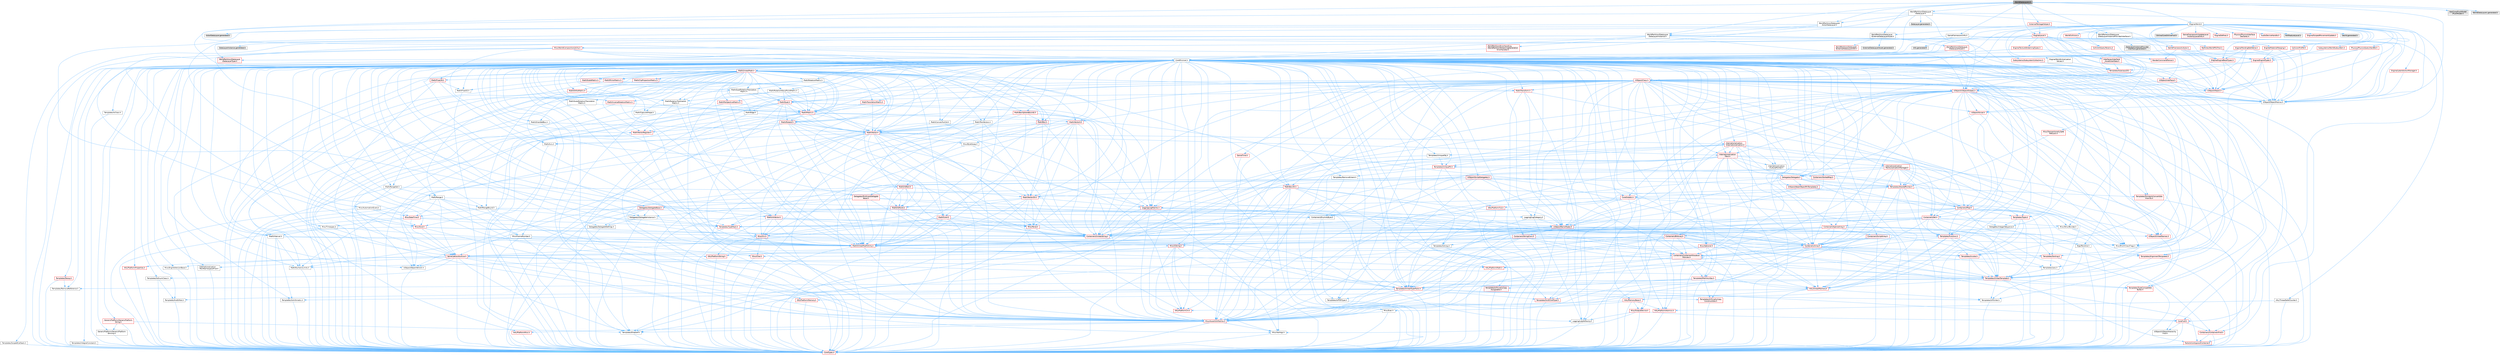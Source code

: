 digraph "WorldDataLayers.h"
{
 // INTERACTIVE_SVG=YES
 // LATEX_PDF_SIZE
  bgcolor="transparent";
  edge [fontname=Helvetica,fontsize=10,labelfontname=Helvetica,labelfontsize=10];
  node [fontname=Helvetica,fontsize=10,shape=box,height=0.2,width=0.4];
  Node1 [id="Node000001",label="WorldDataLayers.h",height=0.2,width=0.4,color="gray40", fillcolor="grey60", style="filled", fontcolor="black",tooltip=" "];
  Node1 -> Node2 [id="edge1_Node000001_Node000002",color="steelblue1",style="solid",tooltip=" "];
  Node2 [id="Node000002",label="CoreMinimal.h",height=0.2,width=0.4,color="grey40", fillcolor="white", style="filled",URL="$d7/d67/CoreMinimal_8h.html",tooltip=" "];
  Node2 -> Node3 [id="edge2_Node000002_Node000003",color="steelblue1",style="solid",tooltip=" "];
  Node3 [id="Node000003",label="CoreTypes.h",height=0.2,width=0.4,color="red", fillcolor="#FFF0F0", style="filled",URL="$dc/dec/CoreTypes_8h.html",tooltip=" "];
  Node2 -> Node17 [id="edge3_Node000002_Node000017",color="steelblue1",style="solid",tooltip=" "];
  Node17 [id="Node000017",label="CoreFwd.h",height=0.2,width=0.4,color="red", fillcolor="#FFF0F0", style="filled",URL="$d1/d1e/CoreFwd_8h.html",tooltip=" "];
  Node17 -> Node3 [id="edge4_Node000017_Node000003",color="steelblue1",style="solid",tooltip=" "];
  Node17 -> Node18 [id="edge5_Node000017_Node000018",color="steelblue1",style="solid",tooltip=" "];
  Node18 [id="Node000018",label="Containers/ContainersFwd.h",height=0.2,width=0.4,color="red", fillcolor="#FFF0F0", style="filled",URL="$d4/d0a/ContainersFwd_8h.html",tooltip=" "];
  Node18 -> Node3 [id="edge6_Node000018_Node000003",color="steelblue1",style="solid",tooltip=" "];
  Node18 -> Node19 [id="edge7_Node000018_Node000019",color="steelblue1",style="solid",tooltip=" "];
  Node19 [id="Node000019",label="Traits/IsContiguousContainer.h",height=0.2,width=0.4,color="red", fillcolor="#FFF0F0", style="filled",URL="$d5/d3c/IsContiguousContainer_8h.html",tooltip=" "];
  Node19 -> Node3 [id="edge8_Node000019_Node000003",color="steelblue1",style="solid",tooltip=" "];
  Node17 -> Node23 [id="edge9_Node000017_Node000023",color="steelblue1",style="solid",tooltip=" "];
  Node23 [id="Node000023",label="UObject/UObjectHierarchy\lFwd.h",height=0.2,width=0.4,color="grey40", fillcolor="white", style="filled",URL="$d3/d13/UObjectHierarchyFwd_8h.html",tooltip=" "];
  Node2 -> Node23 [id="edge10_Node000002_Node000023",color="steelblue1",style="solid",tooltip=" "];
  Node2 -> Node18 [id="edge11_Node000002_Node000018",color="steelblue1",style="solid",tooltip=" "];
  Node2 -> Node24 [id="edge12_Node000002_Node000024",color="steelblue1",style="solid",tooltip=" "];
  Node24 [id="Node000024",label="Misc/VarArgs.h",height=0.2,width=0.4,color="grey40", fillcolor="white", style="filled",URL="$d5/d6f/VarArgs_8h.html",tooltip=" "];
  Node24 -> Node3 [id="edge13_Node000024_Node000003",color="steelblue1",style="solid",tooltip=" "];
  Node2 -> Node25 [id="edge14_Node000002_Node000025",color="steelblue1",style="solid",tooltip=" "];
  Node25 [id="Node000025",label="Logging/LogVerbosity.h",height=0.2,width=0.4,color="grey40", fillcolor="white", style="filled",URL="$d2/d8f/LogVerbosity_8h.html",tooltip=" "];
  Node25 -> Node3 [id="edge15_Node000025_Node000003",color="steelblue1",style="solid",tooltip=" "];
  Node2 -> Node26 [id="edge16_Node000002_Node000026",color="steelblue1",style="solid",tooltip=" "];
  Node26 [id="Node000026",label="Misc/OutputDevice.h",height=0.2,width=0.4,color="red", fillcolor="#FFF0F0", style="filled",URL="$d7/d32/OutputDevice_8h.html",tooltip=" "];
  Node26 -> Node17 [id="edge17_Node000026_Node000017",color="steelblue1",style="solid",tooltip=" "];
  Node26 -> Node3 [id="edge18_Node000026_Node000003",color="steelblue1",style="solid",tooltip=" "];
  Node26 -> Node25 [id="edge19_Node000026_Node000025",color="steelblue1",style="solid",tooltip=" "];
  Node26 -> Node24 [id="edge20_Node000026_Node000024",color="steelblue1",style="solid",tooltip=" "];
  Node2 -> Node32 [id="edge21_Node000002_Node000032",color="steelblue1",style="solid",tooltip=" "];
  Node32 [id="Node000032",label="HAL/PlatformCrt.h",height=0.2,width=0.4,color="red", fillcolor="#FFF0F0", style="filled",URL="$d8/d75/PlatformCrt_8h.html",tooltip=" "];
  Node2 -> Node42 [id="edge22_Node000002_Node000042",color="steelblue1",style="solid",tooltip=" "];
  Node42 [id="Node000042",label="HAL/PlatformMisc.h",height=0.2,width=0.4,color="red", fillcolor="#FFF0F0", style="filled",URL="$d0/df5/PlatformMisc_8h.html",tooltip=" "];
  Node42 -> Node3 [id="edge23_Node000042_Node000003",color="steelblue1",style="solid",tooltip=" "];
  Node2 -> Node61 [id="edge24_Node000002_Node000061",color="steelblue1",style="solid",tooltip=" "];
  Node61 [id="Node000061",label="Misc/AssertionMacros.h",height=0.2,width=0.4,color="red", fillcolor="#FFF0F0", style="filled",URL="$d0/dfa/AssertionMacros_8h.html",tooltip=" "];
  Node61 -> Node3 [id="edge25_Node000061_Node000003",color="steelblue1",style="solid",tooltip=" "];
  Node61 -> Node42 [id="edge26_Node000061_Node000042",color="steelblue1",style="solid",tooltip=" "];
  Node61 -> Node62 [id="edge27_Node000061_Node000062",color="steelblue1",style="solid",tooltip=" "];
  Node62 [id="Node000062",label="Templates/EnableIf.h",height=0.2,width=0.4,color="grey40", fillcolor="white", style="filled",URL="$d7/d60/EnableIf_8h.html",tooltip=" "];
  Node62 -> Node3 [id="edge28_Node000062_Node000003",color="steelblue1",style="solid",tooltip=" "];
  Node61 -> Node24 [id="edge29_Node000061_Node000024",color="steelblue1",style="solid",tooltip=" "];
  Node2 -> Node70 [id="edge30_Node000002_Node000070",color="steelblue1",style="solid",tooltip=" "];
  Node70 [id="Node000070",label="Templates/IsPointer.h",height=0.2,width=0.4,color="grey40", fillcolor="white", style="filled",URL="$d7/d05/IsPointer_8h.html",tooltip=" "];
  Node70 -> Node3 [id="edge31_Node000070_Node000003",color="steelblue1",style="solid",tooltip=" "];
  Node2 -> Node71 [id="edge32_Node000002_Node000071",color="steelblue1",style="solid",tooltip=" "];
  Node71 [id="Node000071",label="HAL/PlatformMemory.h",height=0.2,width=0.4,color="red", fillcolor="#FFF0F0", style="filled",URL="$de/d68/PlatformMemory_8h.html",tooltip=" "];
  Node71 -> Node3 [id="edge33_Node000071_Node000003",color="steelblue1",style="solid",tooltip=" "];
  Node2 -> Node54 [id="edge34_Node000002_Node000054",color="steelblue1",style="solid",tooltip=" "];
  Node54 [id="Node000054",label="HAL/PlatformAtomics.h",height=0.2,width=0.4,color="red", fillcolor="#FFF0F0", style="filled",URL="$d3/d36/PlatformAtomics_8h.html",tooltip=" "];
  Node54 -> Node3 [id="edge35_Node000054_Node000003",color="steelblue1",style="solid",tooltip=" "];
  Node2 -> Node76 [id="edge36_Node000002_Node000076",color="steelblue1",style="solid",tooltip=" "];
  Node76 [id="Node000076",label="Misc/Exec.h",height=0.2,width=0.4,color="grey40", fillcolor="white", style="filled",URL="$de/ddb/Exec_8h.html",tooltip=" "];
  Node76 -> Node3 [id="edge37_Node000076_Node000003",color="steelblue1",style="solid",tooltip=" "];
  Node76 -> Node61 [id="edge38_Node000076_Node000061",color="steelblue1",style="solid",tooltip=" "];
  Node2 -> Node77 [id="edge39_Node000002_Node000077",color="steelblue1",style="solid",tooltip=" "];
  Node77 [id="Node000077",label="HAL/MemoryBase.h",height=0.2,width=0.4,color="red", fillcolor="#FFF0F0", style="filled",URL="$d6/d9f/MemoryBase_8h.html",tooltip=" "];
  Node77 -> Node3 [id="edge40_Node000077_Node000003",color="steelblue1",style="solid",tooltip=" "];
  Node77 -> Node54 [id="edge41_Node000077_Node000054",color="steelblue1",style="solid",tooltip=" "];
  Node77 -> Node32 [id="edge42_Node000077_Node000032",color="steelblue1",style="solid",tooltip=" "];
  Node77 -> Node76 [id="edge43_Node000077_Node000076",color="steelblue1",style="solid",tooltip=" "];
  Node77 -> Node26 [id="edge44_Node000077_Node000026",color="steelblue1",style="solid",tooltip=" "];
  Node2 -> Node87 [id="edge45_Node000002_Node000087",color="steelblue1",style="solid",tooltip=" "];
  Node87 [id="Node000087",label="HAL/UnrealMemory.h",height=0.2,width=0.4,color="red", fillcolor="#FFF0F0", style="filled",URL="$d9/d96/UnrealMemory_8h.html",tooltip=" "];
  Node87 -> Node3 [id="edge46_Node000087_Node000003",color="steelblue1",style="solid",tooltip=" "];
  Node87 -> Node77 [id="edge47_Node000087_Node000077",color="steelblue1",style="solid",tooltip=" "];
  Node87 -> Node71 [id="edge48_Node000087_Node000071",color="steelblue1",style="solid",tooltip=" "];
  Node87 -> Node70 [id="edge49_Node000087_Node000070",color="steelblue1",style="solid",tooltip=" "];
  Node2 -> Node89 [id="edge50_Node000002_Node000089",color="steelblue1",style="solid",tooltip=" "];
  Node89 [id="Node000089",label="Templates/IsArithmetic.h",height=0.2,width=0.4,color="grey40", fillcolor="white", style="filled",URL="$d2/d5d/IsArithmetic_8h.html",tooltip=" "];
  Node89 -> Node3 [id="edge51_Node000089_Node000003",color="steelblue1",style="solid",tooltip=" "];
  Node2 -> Node83 [id="edge52_Node000002_Node000083",color="steelblue1",style="solid",tooltip=" "];
  Node83 [id="Node000083",label="Templates/AndOrNot.h",height=0.2,width=0.4,color="grey40", fillcolor="white", style="filled",URL="$db/d0a/AndOrNot_8h.html",tooltip=" "];
  Node83 -> Node3 [id="edge53_Node000083_Node000003",color="steelblue1",style="solid",tooltip=" "];
  Node2 -> Node90 [id="edge54_Node000002_Node000090",color="steelblue1",style="solid",tooltip=" "];
  Node90 [id="Node000090",label="Templates/IsPODType.h",height=0.2,width=0.4,color="grey40", fillcolor="white", style="filled",URL="$d7/db1/IsPODType_8h.html",tooltip=" "];
  Node90 -> Node3 [id="edge55_Node000090_Node000003",color="steelblue1",style="solid",tooltip=" "];
  Node2 -> Node91 [id="edge56_Node000002_Node000091",color="steelblue1",style="solid",tooltip=" "];
  Node91 [id="Node000091",label="Templates/IsUECoreType.h",height=0.2,width=0.4,color="red", fillcolor="#FFF0F0", style="filled",URL="$d1/db8/IsUECoreType_8h.html",tooltip=" "];
  Node91 -> Node3 [id="edge57_Node000091_Node000003",color="steelblue1",style="solid",tooltip=" "];
  Node2 -> Node84 [id="edge58_Node000002_Node000084",color="steelblue1",style="solid",tooltip=" "];
  Node84 [id="Node000084",label="Templates/IsTriviallyCopy\lConstructible.h",height=0.2,width=0.4,color="red", fillcolor="#FFF0F0", style="filled",URL="$d3/d78/IsTriviallyCopyConstructible_8h.html",tooltip=" "];
  Node84 -> Node3 [id="edge59_Node000084_Node000003",color="steelblue1",style="solid",tooltip=" "];
  Node2 -> Node92 [id="edge60_Node000002_Node000092",color="steelblue1",style="solid",tooltip=" "];
  Node92 [id="Node000092",label="Templates/UnrealTypeTraits.h",height=0.2,width=0.4,color="red", fillcolor="#FFF0F0", style="filled",URL="$d2/d2d/UnrealTypeTraits_8h.html",tooltip=" "];
  Node92 -> Node3 [id="edge61_Node000092_Node000003",color="steelblue1",style="solid",tooltip=" "];
  Node92 -> Node70 [id="edge62_Node000092_Node000070",color="steelblue1",style="solid",tooltip=" "];
  Node92 -> Node61 [id="edge63_Node000092_Node000061",color="steelblue1",style="solid",tooltip=" "];
  Node92 -> Node83 [id="edge64_Node000092_Node000083",color="steelblue1",style="solid",tooltip=" "];
  Node92 -> Node62 [id="edge65_Node000092_Node000062",color="steelblue1",style="solid",tooltip=" "];
  Node92 -> Node89 [id="edge66_Node000092_Node000089",color="steelblue1",style="solid",tooltip=" "];
  Node92 -> Node90 [id="edge67_Node000092_Node000090",color="steelblue1",style="solid",tooltip=" "];
  Node92 -> Node91 [id="edge68_Node000092_Node000091",color="steelblue1",style="solid",tooltip=" "];
  Node92 -> Node84 [id="edge69_Node000092_Node000084",color="steelblue1",style="solid",tooltip=" "];
  Node2 -> Node62 [id="edge70_Node000002_Node000062",color="steelblue1",style="solid",tooltip=" "];
  Node2 -> Node94 [id="edge71_Node000002_Node000094",color="steelblue1",style="solid",tooltip=" "];
  Node94 [id="Node000094",label="Templates/RemoveReference.h",height=0.2,width=0.4,color="grey40", fillcolor="white", style="filled",URL="$da/dbe/RemoveReference_8h.html",tooltip=" "];
  Node94 -> Node3 [id="edge72_Node000094_Node000003",color="steelblue1",style="solid",tooltip=" "];
  Node2 -> Node95 [id="edge73_Node000002_Node000095",color="steelblue1",style="solid",tooltip=" "];
  Node95 [id="Node000095",label="Templates/IntegralConstant.h",height=0.2,width=0.4,color="grey40", fillcolor="white", style="filled",URL="$db/d1b/IntegralConstant_8h.html",tooltip=" "];
  Node95 -> Node3 [id="edge74_Node000095_Node000003",color="steelblue1",style="solid",tooltip=" "];
  Node2 -> Node96 [id="edge75_Node000002_Node000096",color="steelblue1",style="solid",tooltip=" "];
  Node96 [id="Node000096",label="Templates/IsClass.h",height=0.2,width=0.4,color="grey40", fillcolor="white", style="filled",URL="$db/dcb/IsClass_8h.html",tooltip=" "];
  Node96 -> Node3 [id="edge76_Node000096_Node000003",color="steelblue1",style="solid",tooltip=" "];
  Node2 -> Node97 [id="edge77_Node000002_Node000097",color="steelblue1",style="solid",tooltip=" "];
  Node97 [id="Node000097",label="Templates/TypeCompatible\lBytes.h",height=0.2,width=0.4,color="red", fillcolor="#FFF0F0", style="filled",URL="$df/d0a/TypeCompatibleBytes_8h.html",tooltip=" "];
  Node97 -> Node3 [id="edge78_Node000097_Node000003",color="steelblue1",style="solid",tooltip=" "];
  Node2 -> Node19 [id="edge79_Node000002_Node000019",color="steelblue1",style="solid",tooltip=" "];
  Node2 -> Node98 [id="edge80_Node000002_Node000098",color="steelblue1",style="solid",tooltip=" "];
  Node98 [id="Node000098",label="Templates/UnrealTemplate.h",height=0.2,width=0.4,color="red", fillcolor="#FFF0F0", style="filled",URL="$d4/d24/UnrealTemplate_8h.html",tooltip=" "];
  Node98 -> Node3 [id="edge81_Node000098_Node000003",color="steelblue1",style="solid",tooltip=" "];
  Node98 -> Node70 [id="edge82_Node000098_Node000070",color="steelblue1",style="solid",tooltip=" "];
  Node98 -> Node87 [id="edge83_Node000098_Node000087",color="steelblue1",style="solid",tooltip=" "];
  Node98 -> Node92 [id="edge84_Node000098_Node000092",color="steelblue1",style="solid",tooltip=" "];
  Node98 -> Node94 [id="edge85_Node000098_Node000094",color="steelblue1",style="solid",tooltip=" "];
  Node98 -> Node97 [id="edge86_Node000098_Node000097",color="steelblue1",style="solid",tooltip=" "];
  Node98 -> Node19 [id="edge87_Node000098_Node000019",color="steelblue1",style="solid",tooltip=" "];
  Node2 -> Node47 [id="edge88_Node000002_Node000047",color="steelblue1",style="solid",tooltip=" "];
  Node47 [id="Node000047",label="Math/NumericLimits.h",height=0.2,width=0.4,color="grey40", fillcolor="white", style="filled",URL="$df/d1b/NumericLimits_8h.html",tooltip=" "];
  Node47 -> Node3 [id="edge89_Node000047_Node000003",color="steelblue1",style="solid",tooltip=" "];
  Node2 -> Node102 [id="edge90_Node000002_Node000102",color="steelblue1",style="solid",tooltip=" "];
  Node102 [id="Node000102",label="HAL/PlatformMath.h",height=0.2,width=0.4,color="red", fillcolor="#FFF0F0", style="filled",URL="$dc/d53/PlatformMath_8h.html",tooltip=" "];
  Node102 -> Node3 [id="edge91_Node000102_Node000003",color="steelblue1",style="solid",tooltip=" "];
  Node2 -> Node85 [id="edge92_Node000002_Node000085",color="steelblue1",style="solid",tooltip=" "];
  Node85 [id="Node000085",label="Templates/IsTriviallyCopy\lAssignable.h",height=0.2,width=0.4,color="red", fillcolor="#FFF0F0", style="filled",URL="$d2/df2/IsTriviallyCopyAssignable_8h.html",tooltip=" "];
  Node85 -> Node3 [id="edge93_Node000085_Node000003",color="steelblue1",style="solid",tooltip=" "];
  Node2 -> Node110 [id="edge94_Node000002_Node000110",color="steelblue1",style="solid",tooltip=" "];
  Node110 [id="Node000110",label="Templates/MemoryOps.h",height=0.2,width=0.4,color="red", fillcolor="#FFF0F0", style="filled",URL="$db/dea/MemoryOps_8h.html",tooltip=" "];
  Node110 -> Node3 [id="edge95_Node000110_Node000003",color="steelblue1",style="solid",tooltip=" "];
  Node110 -> Node87 [id="edge96_Node000110_Node000087",color="steelblue1",style="solid",tooltip=" "];
  Node110 -> Node85 [id="edge97_Node000110_Node000085",color="steelblue1",style="solid",tooltip=" "];
  Node110 -> Node84 [id="edge98_Node000110_Node000084",color="steelblue1",style="solid",tooltip=" "];
  Node110 -> Node92 [id="edge99_Node000110_Node000092",color="steelblue1",style="solid",tooltip=" "];
  Node2 -> Node111 [id="edge100_Node000002_Node000111",color="steelblue1",style="solid",tooltip=" "];
  Node111 [id="Node000111",label="Containers/ContainerAllocation\lPolicies.h",height=0.2,width=0.4,color="red", fillcolor="#FFF0F0", style="filled",URL="$d7/dff/ContainerAllocationPolicies_8h.html",tooltip=" "];
  Node111 -> Node3 [id="edge101_Node000111_Node000003",color="steelblue1",style="solid",tooltip=" "];
  Node111 -> Node111 [id="edge102_Node000111_Node000111",color="steelblue1",style="solid",tooltip=" "];
  Node111 -> Node102 [id="edge103_Node000111_Node000102",color="steelblue1",style="solid",tooltip=" "];
  Node111 -> Node87 [id="edge104_Node000111_Node000087",color="steelblue1",style="solid",tooltip=" "];
  Node111 -> Node47 [id="edge105_Node000111_Node000047",color="steelblue1",style="solid",tooltip=" "];
  Node111 -> Node61 [id="edge106_Node000111_Node000061",color="steelblue1",style="solid",tooltip=" "];
  Node111 -> Node110 [id="edge107_Node000111_Node000110",color="steelblue1",style="solid",tooltip=" "];
  Node111 -> Node97 [id="edge108_Node000111_Node000097",color="steelblue1",style="solid",tooltip=" "];
  Node2 -> Node114 [id="edge109_Node000002_Node000114",color="steelblue1",style="solid",tooltip=" "];
  Node114 [id="Node000114",label="Templates/IsEnumClass.h",height=0.2,width=0.4,color="grey40", fillcolor="white", style="filled",URL="$d7/d15/IsEnumClass_8h.html",tooltip=" "];
  Node114 -> Node3 [id="edge110_Node000114_Node000003",color="steelblue1",style="solid",tooltip=" "];
  Node114 -> Node83 [id="edge111_Node000114_Node000083",color="steelblue1",style="solid",tooltip=" "];
  Node2 -> Node115 [id="edge112_Node000002_Node000115",color="steelblue1",style="solid",tooltip=" "];
  Node115 [id="Node000115",label="HAL/PlatformProperties.h",height=0.2,width=0.4,color="red", fillcolor="#FFF0F0", style="filled",URL="$d9/db0/PlatformProperties_8h.html",tooltip=" "];
  Node115 -> Node3 [id="edge113_Node000115_Node000003",color="steelblue1",style="solid",tooltip=" "];
  Node2 -> Node118 [id="edge114_Node000002_Node000118",color="steelblue1",style="solid",tooltip=" "];
  Node118 [id="Node000118",label="Misc/EngineVersionBase.h",height=0.2,width=0.4,color="grey40", fillcolor="white", style="filled",URL="$d5/d2b/EngineVersionBase_8h.html",tooltip=" "];
  Node118 -> Node3 [id="edge115_Node000118_Node000003",color="steelblue1",style="solid",tooltip=" "];
  Node2 -> Node119 [id="edge116_Node000002_Node000119",color="steelblue1",style="solid",tooltip=" "];
  Node119 [id="Node000119",label="Internationalization\l/TextNamespaceFwd.h",height=0.2,width=0.4,color="grey40", fillcolor="white", style="filled",URL="$d8/d97/TextNamespaceFwd_8h.html",tooltip=" "];
  Node119 -> Node3 [id="edge117_Node000119_Node000003",color="steelblue1",style="solid",tooltip=" "];
  Node2 -> Node120 [id="edge118_Node000002_Node000120",color="steelblue1",style="solid",tooltip=" "];
  Node120 [id="Node000120",label="Serialization/Archive.h",height=0.2,width=0.4,color="red", fillcolor="#FFF0F0", style="filled",URL="$d7/d3b/Archive_8h.html",tooltip=" "];
  Node120 -> Node17 [id="edge119_Node000120_Node000017",color="steelblue1",style="solid",tooltip=" "];
  Node120 -> Node3 [id="edge120_Node000120_Node000003",color="steelblue1",style="solid",tooltip=" "];
  Node120 -> Node115 [id="edge121_Node000120_Node000115",color="steelblue1",style="solid",tooltip=" "];
  Node120 -> Node119 [id="edge122_Node000120_Node000119",color="steelblue1",style="solid",tooltip=" "];
  Node120 -> Node61 [id="edge123_Node000120_Node000061",color="steelblue1",style="solid",tooltip=" "];
  Node120 -> Node118 [id="edge124_Node000120_Node000118",color="steelblue1",style="solid",tooltip=" "];
  Node120 -> Node24 [id="edge125_Node000120_Node000024",color="steelblue1",style="solid",tooltip=" "];
  Node120 -> Node62 [id="edge126_Node000120_Node000062",color="steelblue1",style="solid",tooltip=" "];
  Node120 -> Node114 [id="edge127_Node000120_Node000114",color="steelblue1",style="solid",tooltip=" "];
  Node120 -> Node98 [id="edge128_Node000120_Node000098",color="steelblue1",style="solid",tooltip=" "];
  Node120 -> Node123 [id="edge129_Node000120_Node000123",color="steelblue1",style="solid",tooltip=" "];
  Node123 [id="Node000123",label="UObject/ObjectVersion.h",height=0.2,width=0.4,color="grey40", fillcolor="white", style="filled",URL="$da/d63/ObjectVersion_8h.html",tooltip=" "];
  Node123 -> Node3 [id="edge130_Node000123_Node000003",color="steelblue1",style="solid",tooltip=" "];
  Node2 -> Node124 [id="edge131_Node000002_Node000124",color="steelblue1",style="solid",tooltip=" "];
  Node124 [id="Node000124",label="Templates/Less.h",height=0.2,width=0.4,color="grey40", fillcolor="white", style="filled",URL="$de/dc8/Less_8h.html",tooltip=" "];
  Node124 -> Node3 [id="edge132_Node000124_Node000003",color="steelblue1",style="solid",tooltip=" "];
  Node124 -> Node98 [id="edge133_Node000124_Node000098",color="steelblue1",style="solid",tooltip=" "];
  Node2 -> Node125 [id="edge134_Node000002_Node000125",color="steelblue1",style="solid",tooltip=" "];
  Node125 [id="Node000125",label="Templates/Sorting.h",height=0.2,width=0.4,color="red", fillcolor="#FFF0F0", style="filled",URL="$d3/d9e/Sorting_8h.html",tooltip=" "];
  Node125 -> Node3 [id="edge135_Node000125_Node000003",color="steelblue1",style="solid",tooltip=" "];
  Node125 -> Node102 [id="edge136_Node000125_Node000102",color="steelblue1",style="solid",tooltip=" "];
  Node125 -> Node124 [id="edge137_Node000125_Node000124",color="steelblue1",style="solid",tooltip=" "];
  Node2 -> Node136 [id="edge138_Node000002_Node000136",color="steelblue1",style="solid",tooltip=" "];
  Node136 [id="Node000136",label="Misc/Char.h",height=0.2,width=0.4,color="red", fillcolor="#FFF0F0", style="filled",URL="$d0/d58/Char_8h.html",tooltip=" "];
  Node136 -> Node3 [id="edge139_Node000136_Node000003",color="steelblue1",style="solid",tooltip=" "];
  Node2 -> Node139 [id="edge140_Node000002_Node000139",color="steelblue1",style="solid",tooltip=" "];
  Node139 [id="Node000139",label="GenericPlatform/GenericPlatform\lStricmp.h",height=0.2,width=0.4,color="grey40", fillcolor="white", style="filled",URL="$d2/d86/GenericPlatformStricmp_8h.html",tooltip=" "];
  Node139 -> Node3 [id="edge141_Node000139_Node000003",color="steelblue1",style="solid",tooltip=" "];
  Node2 -> Node140 [id="edge142_Node000002_Node000140",color="steelblue1",style="solid",tooltip=" "];
  Node140 [id="Node000140",label="GenericPlatform/GenericPlatform\lString.h",height=0.2,width=0.4,color="red", fillcolor="#FFF0F0", style="filled",URL="$dd/d20/GenericPlatformString_8h.html",tooltip=" "];
  Node140 -> Node3 [id="edge143_Node000140_Node000003",color="steelblue1",style="solid",tooltip=" "];
  Node140 -> Node139 [id="edge144_Node000140_Node000139",color="steelblue1",style="solid",tooltip=" "];
  Node140 -> Node62 [id="edge145_Node000140_Node000062",color="steelblue1",style="solid",tooltip=" "];
  Node2 -> Node73 [id="edge146_Node000002_Node000073",color="steelblue1",style="solid",tooltip=" "];
  Node73 [id="Node000073",label="HAL/PlatformString.h",height=0.2,width=0.4,color="red", fillcolor="#FFF0F0", style="filled",URL="$db/db5/PlatformString_8h.html",tooltip=" "];
  Node73 -> Node3 [id="edge147_Node000073_Node000003",color="steelblue1",style="solid",tooltip=" "];
  Node2 -> Node143 [id="edge148_Node000002_Node000143",color="steelblue1",style="solid",tooltip=" "];
  Node143 [id="Node000143",label="Misc/CString.h",height=0.2,width=0.4,color="red", fillcolor="#FFF0F0", style="filled",URL="$d2/d49/CString_8h.html",tooltip=" "];
  Node143 -> Node3 [id="edge149_Node000143_Node000003",color="steelblue1",style="solid",tooltip=" "];
  Node143 -> Node32 [id="edge150_Node000143_Node000032",color="steelblue1",style="solid",tooltip=" "];
  Node143 -> Node73 [id="edge151_Node000143_Node000073",color="steelblue1",style="solid",tooltip=" "];
  Node143 -> Node61 [id="edge152_Node000143_Node000061",color="steelblue1",style="solid",tooltip=" "];
  Node143 -> Node136 [id="edge153_Node000143_Node000136",color="steelblue1",style="solid",tooltip=" "];
  Node143 -> Node24 [id="edge154_Node000143_Node000024",color="steelblue1",style="solid",tooltip=" "];
  Node2 -> Node144 [id="edge155_Node000002_Node000144",color="steelblue1",style="solid",tooltip=" "];
  Node144 [id="Node000144",label="Misc/Crc.h",height=0.2,width=0.4,color="red", fillcolor="#FFF0F0", style="filled",URL="$d4/dd2/Crc_8h.html",tooltip=" "];
  Node144 -> Node3 [id="edge156_Node000144_Node000003",color="steelblue1",style="solid",tooltip=" "];
  Node144 -> Node73 [id="edge157_Node000144_Node000073",color="steelblue1",style="solid",tooltip=" "];
  Node144 -> Node61 [id="edge158_Node000144_Node000061",color="steelblue1",style="solid",tooltip=" "];
  Node144 -> Node143 [id="edge159_Node000144_Node000143",color="steelblue1",style="solid",tooltip=" "];
  Node144 -> Node136 [id="edge160_Node000144_Node000136",color="steelblue1",style="solid",tooltip=" "];
  Node144 -> Node92 [id="edge161_Node000144_Node000092",color="steelblue1",style="solid",tooltip=" "];
  Node2 -> Node135 [id="edge162_Node000002_Node000135",color="steelblue1",style="solid",tooltip=" "];
  Node135 [id="Node000135",label="Math/UnrealMathUtility.h",height=0.2,width=0.4,color="red", fillcolor="#FFF0F0", style="filled",URL="$db/db8/UnrealMathUtility_8h.html",tooltip=" "];
  Node135 -> Node3 [id="edge163_Node000135_Node000003",color="steelblue1",style="solid",tooltip=" "];
  Node135 -> Node61 [id="edge164_Node000135_Node000061",color="steelblue1",style="solid",tooltip=" "];
  Node135 -> Node102 [id="edge165_Node000135_Node000102",color="steelblue1",style="solid",tooltip=" "];
  Node2 -> Node145 [id="edge166_Node000002_Node000145",color="steelblue1",style="solid",tooltip=" "];
  Node145 [id="Node000145",label="Containers/UnrealString.h",height=0.2,width=0.4,color="red", fillcolor="#FFF0F0", style="filled",URL="$d5/dba/UnrealString_8h.html",tooltip=" "];
  Node2 -> Node149 [id="edge167_Node000002_Node000149",color="steelblue1",style="solid",tooltip=" "];
  Node149 [id="Node000149",label="Containers/Array.h",height=0.2,width=0.4,color="red", fillcolor="#FFF0F0", style="filled",URL="$df/dd0/Array_8h.html",tooltip=" "];
  Node149 -> Node3 [id="edge168_Node000149_Node000003",color="steelblue1",style="solid",tooltip=" "];
  Node149 -> Node61 [id="edge169_Node000149_Node000061",color="steelblue1",style="solid",tooltip=" "];
  Node149 -> Node87 [id="edge170_Node000149_Node000087",color="steelblue1",style="solid",tooltip=" "];
  Node149 -> Node92 [id="edge171_Node000149_Node000092",color="steelblue1",style="solid",tooltip=" "];
  Node149 -> Node98 [id="edge172_Node000149_Node000098",color="steelblue1",style="solid",tooltip=" "];
  Node149 -> Node111 [id="edge173_Node000149_Node000111",color="steelblue1",style="solid",tooltip=" "];
  Node149 -> Node120 [id="edge174_Node000149_Node000120",color="steelblue1",style="solid",tooltip=" "];
  Node149 -> Node128 [id="edge175_Node000149_Node000128",color="steelblue1",style="solid",tooltip=" "];
  Node128 [id="Node000128",label="Templates/Invoke.h",height=0.2,width=0.4,color="red", fillcolor="#FFF0F0", style="filled",URL="$d7/deb/Invoke_8h.html",tooltip=" "];
  Node128 -> Node3 [id="edge176_Node000128_Node000003",color="steelblue1",style="solid",tooltip=" "];
  Node128 -> Node98 [id="edge177_Node000128_Node000098",color="steelblue1",style="solid",tooltip=" "];
  Node149 -> Node124 [id="edge178_Node000149_Node000124",color="steelblue1",style="solid",tooltip=" "];
  Node149 -> Node125 [id="edge179_Node000149_Node000125",color="steelblue1",style="solid",tooltip=" "];
  Node149 -> Node172 [id="edge180_Node000149_Node000172",color="steelblue1",style="solid",tooltip=" "];
  Node172 [id="Node000172",label="Templates/AlignmentTemplates.h",height=0.2,width=0.4,color="red", fillcolor="#FFF0F0", style="filled",URL="$dd/d32/AlignmentTemplates_8h.html",tooltip=" "];
  Node172 -> Node3 [id="edge181_Node000172_Node000003",color="steelblue1",style="solid",tooltip=" "];
  Node172 -> Node70 [id="edge182_Node000172_Node000070",color="steelblue1",style="solid",tooltip=" "];
  Node2 -> Node173 [id="edge183_Node000002_Node000173",color="steelblue1",style="solid",tooltip=" "];
  Node173 [id="Node000173",label="Misc/FrameNumber.h",height=0.2,width=0.4,color="grey40", fillcolor="white", style="filled",URL="$dd/dbd/FrameNumber_8h.html",tooltip=" "];
  Node173 -> Node3 [id="edge184_Node000173_Node000003",color="steelblue1",style="solid",tooltip=" "];
  Node173 -> Node47 [id="edge185_Node000173_Node000047",color="steelblue1",style="solid",tooltip=" "];
  Node173 -> Node135 [id="edge186_Node000173_Node000135",color="steelblue1",style="solid",tooltip=" "];
  Node173 -> Node62 [id="edge187_Node000173_Node000062",color="steelblue1",style="solid",tooltip=" "];
  Node173 -> Node92 [id="edge188_Node000173_Node000092",color="steelblue1",style="solid",tooltip=" "];
  Node2 -> Node174 [id="edge189_Node000002_Node000174",color="steelblue1",style="solid",tooltip=" "];
  Node174 [id="Node000174",label="Misc/Timespan.h",height=0.2,width=0.4,color="grey40", fillcolor="white", style="filled",URL="$da/dd9/Timespan_8h.html",tooltip=" "];
  Node174 -> Node3 [id="edge190_Node000174_Node000003",color="steelblue1",style="solid",tooltip=" "];
  Node174 -> Node175 [id="edge191_Node000174_Node000175",color="steelblue1",style="solid",tooltip=" "];
  Node175 [id="Node000175",label="Math/Interval.h",height=0.2,width=0.4,color="grey40", fillcolor="white", style="filled",URL="$d1/d55/Interval_8h.html",tooltip=" "];
  Node175 -> Node3 [id="edge192_Node000175_Node000003",color="steelblue1",style="solid",tooltip=" "];
  Node175 -> Node89 [id="edge193_Node000175_Node000089",color="steelblue1",style="solid",tooltip=" "];
  Node175 -> Node92 [id="edge194_Node000175_Node000092",color="steelblue1",style="solid",tooltip=" "];
  Node175 -> Node47 [id="edge195_Node000175_Node000047",color="steelblue1",style="solid",tooltip=" "];
  Node175 -> Node135 [id="edge196_Node000175_Node000135",color="steelblue1",style="solid",tooltip=" "];
  Node174 -> Node135 [id="edge197_Node000174_Node000135",color="steelblue1",style="solid",tooltip=" "];
  Node174 -> Node61 [id="edge198_Node000174_Node000061",color="steelblue1",style="solid",tooltip=" "];
  Node2 -> Node176 [id="edge199_Node000002_Node000176",color="steelblue1",style="solid",tooltip=" "];
  Node176 [id="Node000176",label="Containers/StringConv.h",height=0.2,width=0.4,color="red", fillcolor="#FFF0F0", style="filled",URL="$d3/ddf/StringConv_8h.html",tooltip=" "];
  Node176 -> Node3 [id="edge200_Node000176_Node000003",color="steelblue1",style="solid",tooltip=" "];
  Node176 -> Node61 [id="edge201_Node000176_Node000061",color="steelblue1",style="solid",tooltip=" "];
  Node176 -> Node111 [id="edge202_Node000176_Node000111",color="steelblue1",style="solid",tooltip=" "];
  Node176 -> Node149 [id="edge203_Node000176_Node000149",color="steelblue1",style="solid",tooltip=" "];
  Node176 -> Node143 [id="edge204_Node000176_Node000143",color="steelblue1",style="solid",tooltip=" "];
  Node176 -> Node177 [id="edge205_Node000176_Node000177",color="steelblue1",style="solid",tooltip=" "];
  Node177 [id="Node000177",label="Templates/IsArray.h",height=0.2,width=0.4,color="grey40", fillcolor="white", style="filled",URL="$d8/d8d/IsArray_8h.html",tooltip=" "];
  Node177 -> Node3 [id="edge206_Node000177_Node000003",color="steelblue1",style="solid",tooltip=" "];
  Node176 -> Node98 [id="edge207_Node000176_Node000098",color="steelblue1",style="solid",tooltip=" "];
  Node176 -> Node92 [id="edge208_Node000176_Node000092",color="steelblue1",style="solid",tooltip=" "];
  Node176 -> Node19 [id="edge209_Node000176_Node000019",color="steelblue1",style="solid",tooltip=" "];
  Node2 -> Node178 [id="edge210_Node000002_Node000178",color="steelblue1",style="solid",tooltip=" "];
  Node178 [id="Node000178",label="UObject/UnrealNames.h",height=0.2,width=0.4,color="red", fillcolor="#FFF0F0", style="filled",URL="$d8/db1/UnrealNames_8h.html",tooltip=" "];
  Node178 -> Node3 [id="edge211_Node000178_Node000003",color="steelblue1",style="solid",tooltip=" "];
  Node2 -> Node180 [id="edge212_Node000002_Node000180",color="steelblue1",style="solid",tooltip=" "];
  Node180 [id="Node000180",label="UObject/NameTypes.h",height=0.2,width=0.4,color="red", fillcolor="#FFF0F0", style="filled",URL="$d6/d35/NameTypes_8h.html",tooltip=" "];
  Node180 -> Node3 [id="edge213_Node000180_Node000003",color="steelblue1",style="solid",tooltip=" "];
  Node180 -> Node61 [id="edge214_Node000180_Node000061",color="steelblue1",style="solid",tooltip=" "];
  Node180 -> Node87 [id="edge215_Node000180_Node000087",color="steelblue1",style="solid",tooltip=" "];
  Node180 -> Node92 [id="edge216_Node000180_Node000092",color="steelblue1",style="solid",tooltip=" "];
  Node180 -> Node98 [id="edge217_Node000180_Node000098",color="steelblue1",style="solid",tooltip=" "];
  Node180 -> Node145 [id="edge218_Node000180_Node000145",color="steelblue1",style="solid",tooltip=" "];
  Node180 -> Node176 [id="edge219_Node000180_Node000176",color="steelblue1",style="solid",tooltip=" "];
  Node180 -> Node178 [id="edge220_Node000180_Node000178",color="steelblue1",style="solid",tooltip=" "];
  Node2 -> Node188 [id="edge221_Node000002_Node000188",color="steelblue1",style="solid",tooltip=" "];
  Node188 [id="Node000188",label="Misc/Parse.h",height=0.2,width=0.4,color="red", fillcolor="#FFF0F0", style="filled",URL="$dc/d71/Parse_8h.html",tooltip=" "];
  Node188 -> Node145 [id="edge222_Node000188_Node000145",color="steelblue1",style="solid",tooltip=" "];
  Node188 -> Node3 [id="edge223_Node000188_Node000003",color="steelblue1",style="solid",tooltip=" "];
  Node188 -> Node32 [id="edge224_Node000188_Node000032",color="steelblue1",style="solid",tooltip=" "];
  Node188 -> Node49 [id="edge225_Node000188_Node000049",color="steelblue1",style="solid",tooltip=" "];
  Node49 [id="Node000049",label="Misc/EnumClassFlags.h",height=0.2,width=0.4,color="grey40", fillcolor="white", style="filled",URL="$d8/de7/EnumClassFlags_8h.html",tooltip=" "];
  Node188 -> Node189 [id="edge226_Node000188_Node000189",color="steelblue1",style="solid",tooltip=" "];
  Node189 [id="Node000189",label="Templates/Function.h",height=0.2,width=0.4,color="red", fillcolor="#FFF0F0", style="filled",URL="$df/df5/Function_8h.html",tooltip=" "];
  Node189 -> Node3 [id="edge227_Node000189_Node000003",color="steelblue1",style="solid",tooltip=" "];
  Node189 -> Node61 [id="edge228_Node000189_Node000061",color="steelblue1",style="solid",tooltip=" "];
  Node189 -> Node87 [id="edge229_Node000189_Node000087",color="steelblue1",style="solid",tooltip=" "];
  Node189 -> Node92 [id="edge230_Node000189_Node000092",color="steelblue1",style="solid",tooltip=" "];
  Node189 -> Node128 [id="edge231_Node000189_Node000128",color="steelblue1",style="solid",tooltip=" "];
  Node189 -> Node98 [id="edge232_Node000189_Node000098",color="steelblue1",style="solid",tooltip=" "];
  Node189 -> Node135 [id="edge233_Node000189_Node000135",color="steelblue1",style="solid",tooltip=" "];
  Node2 -> Node172 [id="edge234_Node000002_Node000172",color="steelblue1",style="solid",tooltip=" "];
  Node2 -> Node191 [id="edge235_Node000002_Node000191",color="steelblue1",style="solid",tooltip=" "];
  Node191 [id="Node000191",label="Misc/StructBuilder.h",height=0.2,width=0.4,color="grey40", fillcolor="white", style="filled",URL="$d9/db3/StructBuilder_8h.html",tooltip=" "];
  Node191 -> Node3 [id="edge236_Node000191_Node000003",color="steelblue1",style="solid",tooltip=" "];
  Node191 -> Node135 [id="edge237_Node000191_Node000135",color="steelblue1",style="solid",tooltip=" "];
  Node191 -> Node172 [id="edge238_Node000191_Node000172",color="steelblue1",style="solid",tooltip=" "];
  Node2 -> Node104 [id="edge239_Node000002_Node000104",color="steelblue1",style="solid",tooltip=" "];
  Node104 [id="Node000104",label="Templates/Decay.h",height=0.2,width=0.4,color="red", fillcolor="#FFF0F0", style="filled",URL="$dd/d0f/Decay_8h.html",tooltip=" "];
  Node104 -> Node3 [id="edge240_Node000104_Node000003",color="steelblue1",style="solid",tooltip=" "];
  Node104 -> Node94 [id="edge241_Node000104_Node000094",color="steelblue1",style="solid",tooltip=" "];
  Node2 -> Node192 [id="edge242_Node000002_Node000192",color="steelblue1",style="solid",tooltip=" "];
  Node192 [id="Node000192",label="Templates/PointerIsConvertible\lFromTo.h",height=0.2,width=0.4,color="red", fillcolor="#FFF0F0", style="filled",URL="$d6/d65/PointerIsConvertibleFromTo_8h.html",tooltip=" "];
  Node192 -> Node3 [id="edge243_Node000192_Node000003",color="steelblue1",style="solid",tooltip=" "];
  Node2 -> Node128 [id="edge244_Node000002_Node000128",color="steelblue1",style="solid",tooltip=" "];
  Node2 -> Node189 [id="edge245_Node000002_Node000189",color="steelblue1",style="solid",tooltip=" "];
  Node2 -> Node161 [id="edge246_Node000002_Node000161",color="steelblue1",style="solid",tooltip=" "];
  Node161 [id="Node000161",label="Templates/TypeHash.h",height=0.2,width=0.4,color="red", fillcolor="#FFF0F0", style="filled",URL="$d1/d62/TypeHash_8h.html",tooltip=" "];
  Node161 -> Node3 [id="edge247_Node000161_Node000003",color="steelblue1",style="solid",tooltip=" "];
  Node161 -> Node144 [id="edge248_Node000161_Node000144",color="steelblue1",style="solid",tooltip=" "];
  Node2 -> Node193 [id="edge249_Node000002_Node000193",color="steelblue1",style="solid",tooltip=" "];
  Node193 [id="Node000193",label="Containers/ScriptArray.h",height=0.2,width=0.4,color="red", fillcolor="#FFF0F0", style="filled",URL="$dc/daf/ScriptArray_8h.html",tooltip=" "];
  Node193 -> Node3 [id="edge250_Node000193_Node000003",color="steelblue1",style="solid",tooltip=" "];
  Node193 -> Node61 [id="edge251_Node000193_Node000061",color="steelblue1",style="solid",tooltip=" "];
  Node193 -> Node87 [id="edge252_Node000193_Node000087",color="steelblue1",style="solid",tooltip=" "];
  Node193 -> Node111 [id="edge253_Node000193_Node000111",color="steelblue1",style="solid",tooltip=" "];
  Node193 -> Node149 [id="edge254_Node000193_Node000149",color="steelblue1",style="solid",tooltip=" "];
  Node2 -> Node194 [id="edge255_Node000002_Node000194",color="steelblue1",style="solid",tooltip=" "];
  Node194 [id="Node000194",label="Containers/BitArray.h",height=0.2,width=0.4,color="red", fillcolor="#FFF0F0", style="filled",URL="$d1/de4/BitArray_8h.html",tooltip=" "];
  Node194 -> Node111 [id="edge256_Node000194_Node000111",color="steelblue1",style="solid",tooltip=" "];
  Node194 -> Node3 [id="edge257_Node000194_Node000003",color="steelblue1",style="solid",tooltip=" "];
  Node194 -> Node54 [id="edge258_Node000194_Node000054",color="steelblue1",style="solid",tooltip=" "];
  Node194 -> Node87 [id="edge259_Node000194_Node000087",color="steelblue1",style="solid",tooltip=" "];
  Node194 -> Node135 [id="edge260_Node000194_Node000135",color="steelblue1",style="solid",tooltip=" "];
  Node194 -> Node61 [id="edge261_Node000194_Node000061",color="steelblue1",style="solid",tooltip=" "];
  Node194 -> Node49 [id="edge262_Node000194_Node000049",color="steelblue1",style="solid",tooltip=" "];
  Node194 -> Node120 [id="edge263_Node000194_Node000120",color="steelblue1",style="solid",tooltip=" "];
  Node194 -> Node62 [id="edge264_Node000194_Node000062",color="steelblue1",style="solid",tooltip=" "];
  Node194 -> Node128 [id="edge265_Node000194_Node000128",color="steelblue1",style="solid",tooltip=" "];
  Node194 -> Node98 [id="edge266_Node000194_Node000098",color="steelblue1",style="solid",tooltip=" "];
  Node194 -> Node92 [id="edge267_Node000194_Node000092",color="steelblue1",style="solid",tooltip=" "];
  Node2 -> Node195 [id="edge268_Node000002_Node000195",color="steelblue1",style="solid",tooltip=" "];
  Node195 [id="Node000195",label="Containers/SparseArray.h",height=0.2,width=0.4,color="red", fillcolor="#FFF0F0", style="filled",URL="$d5/dbf/SparseArray_8h.html",tooltip=" "];
  Node195 -> Node3 [id="edge269_Node000195_Node000003",color="steelblue1",style="solid",tooltip=" "];
  Node195 -> Node61 [id="edge270_Node000195_Node000061",color="steelblue1",style="solid",tooltip=" "];
  Node195 -> Node87 [id="edge271_Node000195_Node000087",color="steelblue1",style="solid",tooltip=" "];
  Node195 -> Node92 [id="edge272_Node000195_Node000092",color="steelblue1",style="solid",tooltip=" "];
  Node195 -> Node98 [id="edge273_Node000195_Node000098",color="steelblue1",style="solid",tooltip=" "];
  Node195 -> Node111 [id="edge274_Node000195_Node000111",color="steelblue1",style="solid",tooltip=" "];
  Node195 -> Node124 [id="edge275_Node000195_Node000124",color="steelblue1",style="solid",tooltip=" "];
  Node195 -> Node149 [id="edge276_Node000195_Node000149",color="steelblue1",style="solid",tooltip=" "];
  Node195 -> Node135 [id="edge277_Node000195_Node000135",color="steelblue1",style="solid",tooltip=" "];
  Node195 -> Node193 [id="edge278_Node000195_Node000193",color="steelblue1",style="solid",tooltip=" "];
  Node195 -> Node194 [id="edge279_Node000195_Node000194",color="steelblue1",style="solid",tooltip=" "];
  Node195 -> Node145 [id="edge280_Node000195_Node000145",color="steelblue1",style="solid",tooltip=" "];
  Node2 -> Node211 [id="edge281_Node000002_Node000211",color="steelblue1",style="solid",tooltip=" "];
  Node211 [id="Node000211",label="Containers/Set.h",height=0.2,width=0.4,color="red", fillcolor="#FFF0F0", style="filled",URL="$d4/d45/Set_8h.html",tooltip=" "];
  Node211 -> Node111 [id="edge282_Node000211_Node000111",color="steelblue1",style="solid",tooltip=" "];
  Node211 -> Node195 [id="edge283_Node000211_Node000195",color="steelblue1",style="solid",tooltip=" "];
  Node211 -> Node18 [id="edge284_Node000211_Node000018",color="steelblue1",style="solid",tooltip=" "];
  Node211 -> Node135 [id="edge285_Node000211_Node000135",color="steelblue1",style="solid",tooltip=" "];
  Node211 -> Node61 [id="edge286_Node000211_Node000061",color="steelblue1",style="solid",tooltip=" "];
  Node211 -> Node191 [id="edge287_Node000211_Node000191",color="steelblue1",style="solid",tooltip=" "];
  Node211 -> Node189 [id="edge288_Node000211_Node000189",color="steelblue1",style="solid",tooltip=" "];
  Node211 -> Node125 [id="edge289_Node000211_Node000125",color="steelblue1",style="solid",tooltip=" "];
  Node211 -> Node161 [id="edge290_Node000211_Node000161",color="steelblue1",style="solid",tooltip=" "];
  Node211 -> Node98 [id="edge291_Node000211_Node000098",color="steelblue1",style="solid",tooltip=" "];
  Node2 -> Node214 [id="edge292_Node000002_Node000214",color="steelblue1",style="solid",tooltip=" "];
  Node214 [id="Node000214",label="Algo/Reverse.h",height=0.2,width=0.4,color="grey40", fillcolor="white", style="filled",URL="$d5/d93/Reverse_8h.html",tooltip=" "];
  Node214 -> Node3 [id="edge293_Node000214_Node000003",color="steelblue1",style="solid",tooltip=" "];
  Node214 -> Node98 [id="edge294_Node000214_Node000098",color="steelblue1",style="solid",tooltip=" "];
  Node2 -> Node215 [id="edge295_Node000002_Node000215",color="steelblue1",style="solid",tooltip=" "];
  Node215 [id="Node000215",label="Containers/Map.h",height=0.2,width=0.4,color="red", fillcolor="#FFF0F0", style="filled",URL="$df/d79/Map_8h.html",tooltip=" "];
  Node215 -> Node3 [id="edge296_Node000215_Node000003",color="steelblue1",style="solid",tooltip=" "];
  Node215 -> Node214 [id="edge297_Node000215_Node000214",color="steelblue1",style="solid",tooltip=" "];
  Node215 -> Node211 [id="edge298_Node000215_Node000211",color="steelblue1",style="solid",tooltip=" "];
  Node215 -> Node145 [id="edge299_Node000215_Node000145",color="steelblue1",style="solid",tooltip=" "];
  Node215 -> Node61 [id="edge300_Node000215_Node000061",color="steelblue1",style="solid",tooltip=" "];
  Node215 -> Node191 [id="edge301_Node000215_Node000191",color="steelblue1",style="solid",tooltip=" "];
  Node215 -> Node189 [id="edge302_Node000215_Node000189",color="steelblue1",style="solid",tooltip=" "];
  Node215 -> Node125 [id="edge303_Node000215_Node000125",color="steelblue1",style="solid",tooltip=" "];
  Node215 -> Node216 [id="edge304_Node000215_Node000216",color="steelblue1",style="solid",tooltip=" "];
  Node216 [id="Node000216",label="Templates/Tuple.h",height=0.2,width=0.4,color="red", fillcolor="#FFF0F0", style="filled",URL="$d2/d4f/Tuple_8h.html",tooltip=" "];
  Node216 -> Node3 [id="edge305_Node000216_Node000003",color="steelblue1",style="solid",tooltip=" "];
  Node216 -> Node98 [id="edge306_Node000216_Node000098",color="steelblue1",style="solid",tooltip=" "];
  Node216 -> Node217 [id="edge307_Node000216_Node000217",color="steelblue1",style="solid",tooltip=" "];
  Node217 [id="Node000217",label="Delegates/IntegerSequence.h",height=0.2,width=0.4,color="grey40", fillcolor="white", style="filled",URL="$d2/dcc/IntegerSequence_8h.html",tooltip=" "];
  Node217 -> Node3 [id="edge308_Node000217_Node000003",color="steelblue1",style="solid",tooltip=" "];
  Node216 -> Node128 [id="edge309_Node000216_Node000128",color="steelblue1",style="solid",tooltip=" "];
  Node216 -> Node161 [id="edge310_Node000216_Node000161",color="steelblue1",style="solid",tooltip=" "];
  Node215 -> Node98 [id="edge311_Node000215_Node000098",color="steelblue1",style="solid",tooltip=" "];
  Node215 -> Node92 [id="edge312_Node000215_Node000092",color="steelblue1",style="solid",tooltip=" "];
  Node2 -> Node219 [id="edge313_Node000002_Node000219",color="steelblue1",style="solid",tooltip=" "];
  Node219 [id="Node000219",label="Math/IntPoint.h",height=0.2,width=0.4,color="red", fillcolor="#FFF0F0", style="filled",URL="$d3/df7/IntPoint_8h.html",tooltip=" "];
  Node219 -> Node3 [id="edge314_Node000219_Node000003",color="steelblue1",style="solid",tooltip=" "];
  Node219 -> Node61 [id="edge315_Node000219_Node000061",color="steelblue1",style="solid",tooltip=" "];
  Node219 -> Node188 [id="edge316_Node000219_Node000188",color="steelblue1",style="solid",tooltip=" "];
  Node219 -> Node135 [id="edge317_Node000219_Node000135",color="steelblue1",style="solid",tooltip=" "];
  Node219 -> Node145 [id="edge318_Node000219_Node000145",color="steelblue1",style="solid",tooltip=" "];
  Node219 -> Node161 [id="edge319_Node000219_Node000161",color="steelblue1",style="solid",tooltip=" "];
  Node2 -> Node221 [id="edge320_Node000002_Node000221",color="steelblue1",style="solid",tooltip=" "];
  Node221 [id="Node000221",label="Math/IntVector.h",height=0.2,width=0.4,color="red", fillcolor="#FFF0F0", style="filled",URL="$d7/d44/IntVector_8h.html",tooltip=" "];
  Node221 -> Node3 [id="edge321_Node000221_Node000003",color="steelblue1",style="solid",tooltip=" "];
  Node221 -> Node144 [id="edge322_Node000221_Node000144",color="steelblue1",style="solid",tooltip=" "];
  Node221 -> Node188 [id="edge323_Node000221_Node000188",color="steelblue1",style="solid",tooltip=" "];
  Node221 -> Node135 [id="edge324_Node000221_Node000135",color="steelblue1",style="solid",tooltip=" "];
  Node221 -> Node145 [id="edge325_Node000221_Node000145",color="steelblue1",style="solid",tooltip=" "];
  Node2 -> Node222 [id="edge326_Node000002_Node000222",color="steelblue1",style="solid",tooltip=" "];
  Node222 [id="Node000222",label="Logging/LogCategory.h",height=0.2,width=0.4,color="grey40", fillcolor="white", style="filled",URL="$d9/d36/LogCategory_8h.html",tooltip=" "];
  Node222 -> Node3 [id="edge327_Node000222_Node000003",color="steelblue1",style="solid",tooltip=" "];
  Node222 -> Node25 [id="edge328_Node000222_Node000025",color="steelblue1",style="solid",tooltip=" "];
  Node222 -> Node180 [id="edge329_Node000222_Node000180",color="steelblue1",style="solid",tooltip=" "];
  Node2 -> Node223 [id="edge330_Node000002_Node000223",color="steelblue1",style="solid",tooltip=" "];
  Node223 [id="Node000223",label="Logging/LogMacros.h",height=0.2,width=0.4,color="red", fillcolor="#FFF0F0", style="filled",URL="$d0/d16/LogMacros_8h.html",tooltip=" "];
  Node223 -> Node145 [id="edge331_Node000223_Node000145",color="steelblue1",style="solid",tooltip=" "];
  Node223 -> Node3 [id="edge332_Node000223_Node000003",color="steelblue1",style="solid",tooltip=" "];
  Node223 -> Node222 [id="edge333_Node000223_Node000222",color="steelblue1",style="solid",tooltip=" "];
  Node223 -> Node25 [id="edge334_Node000223_Node000025",color="steelblue1",style="solid",tooltip=" "];
  Node223 -> Node61 [id="edge335_Node000223_Node000061",color="steelblue1",style="solid",tooltip=" "];
  Node223 -> Node24 [id="edge336_Node000223_Node000024",color="steelblue1",style="solid",tooltip=" "];
  Node223 -> Node62 [id="edge337_Node000223_Node000062",color="steelblue1",style="solid",tooltip=" "];
  Node2 -> Node226 [id="edge338_Node000002_Node000226",color="steelblue1",style="solid",tooltip=" "];
  Node226 [id="Node000226",label="Math/Vector2D.h",height=0.2,width=0.4,color="red", fillcolor="#FFF0F0", style="filled",URL="$d3/db0/Vector2D_8h.html",tooltip=" "];
  Node226 -> Node3 [id="edge339_Node000226_Node000003",color="steelblue1",style="solid",tooltip=" "];
  Node226 -> Node61 [id="edge340_Node000226_Node000061",color="steelblue1",style="solid",tooltip=" "];
  Node226 -> Node144 [id="edge341_Node000226_Node000144",color="steelblue1",style="solid",tooltip=" "];
  Node226 -> Node135 [id="edge342_Node000226_Node000135",color="steelblue1",style="solid",tooltip=" "];
  Node226 -> Node145 [id="edge343_Node000226_Node000145",color="steelblue1",style="solid",tooltip=" "];
  Node226 -> Node188 [id="edge344_Node000226_Node000188",color="steelblue1",style="solid",tooltip=" "];
  Node226 -> Node219 [id="edge345_Node000226_Node000219",color="steelblue1",style="solid",tooltip=" "];
  Node226 -> Node223 [id="edge346_Node000226_Node000223",color="steelblue1",style="solid",tooltip=" "];
  Node2 -> Node230 [id="edge347_Node000002_Node000230",color="steelblue1",style="solid",tooltip=" "];
  Node230 [id="Node000230",label="Math/IntRect.h",height=0.2,width=0.4,color="red", fillcolor="#FFF0F0", style="filled",URL="$d7/d53/IntRect_8h.html",tooltip=" "];
  Node230 -> Node3 [id="edge348_Node000230_Node000003",color="steelblue1",style="solid",tooltip=" "];
  Node230 -> Node135 [id="edge349_Node000230_Node000135",color="steelblue1",style="solid",tooltip=" "];
  Node230 -> Node145 [id="edge350_Node000230_Node000145",color="steelblue1",style="solid",tooltip=" "];
  Node230 -> Node219 [id="edge351_Node000230_Node000219",color="steelblue1",style="solid",tooltip=" "];
  Node230 -> Node226 [id="edge352_Node000230_Node000226",color="steelblue1",style="solid",tooltip=" "];
  Node2 -> Node231 [id="edge353_Node000002_Node000231",color="steelblue1",style="solid",tooltip=" "];
  Node231 [id="Node000231",label="Misc/ByteSwap.h",height=0.2,width=0.4,color="grey40", fillcolor="white", style="filled",URL="$dc/dd7/ByteSwap_8h.html",tooltip=" "];
  Node231 -> Node3 [id="edge354_Node000231_Node000003",color="steelblue1",style="solid",tooltip=" "];
  Node231 -> Node32 [id="edge355_Node000231_Node000032",color="steelblue1",style="solid",tooltip=" "];
  Node2 -> Node160 [id="edge356_Node000002_Node000160",color="steelblue1",style="solid",tooltip=" "];
  Node160 [id="Node000160",label="Containers/EnumAsByte.h",height=0.2,width=0.4,color="grey40", fillcolor="white", style="filled",URL="$d6/d9a/EnumAsByte_8h.html",tooltip=" "];
  Node160 -> Node3 [id="edge357_Node000160_Node000003",color="steelblue1",style="solid",tooltip=" "];
  Node160 -> Node90 [id="edge358_Node000160_Node000090",color="steelblue1",style="solid",tooltip=" "];
  Node160 -> Node161 [id="edge359_Node000160_Node000161",color="steelblue1",style="solid",tooltip=" "];
  Node2 -> Node232 [id="edge360_Node000002_Node000232",color="steelblue1",style="solid",tooltip=" "];
  Node232 [id="Node000232",label="HAL/PlatformTLS.h",height=0.2,width=0.4,color="red", fillcolor="#FFF0F0", style="filled",URL="$d0/def/PlatformTLS_8h.html",tooltip=" "];
  Node232 -> Node3 [id="edge361_Node000232_Node000003",color="steelblue1",style="solid",tooltip=" "];
  Node2 -> Node235 [id="edge362_Node000002_Node000235",color="steelblue1",style="solid",tooltip=" "];
  Node235 [id="Node000235",label="CoreGlobals.h",height=0.2,width=0.4,color="red", fillcolor="#FFF0F0", style="filled",URL="$d5/d8c/CoreGlobals_8h.html",tooltip=" "];
  Node235 -> Node145 [id="edge363_Node000235_Node000145",color="steelblue1",style="solid",tooltip=" "];
  Node235 -> Node3 [id="edge364_Node000235_Node000003",color="steelblue1",style="solid",tooltip=" "];
  Node235 -> Node232 [id="edge365_Node000235_Node000232",color="steelblue1",style="solid",tooltip=" "];
  Node235 -> Node223 [id="edge366_Node000235_Node000223",color="steelblue1",style="solid",tooltip=" "];
  Node235 -> Node49 [id="edge367_Node000235_Node000049",color="steelblue1",style="solid",tooltip=" "];
  Node235 -> Node26 [id="edge368_Node000235_Node000026",color="steelblue1",style="solid",tooltip=" "];
  Node235 -> Node180 [id="edge369_Node000235_Node000180",color="steelblue1",style="solid",tooltip=" "];
  Node2 -> Node236 [id="edge370_Node000002_Node000236",color="steelblue1",style="solid",tooltip=" "];
  Node236 [id="Node000236",label="Templates/SharedPointer.h",height=0.2,width=0.4,color="red", fillcolor="#FFF0F0", style="filled",URL="$d2/d17/SharedPointer_8h.html",tooltip=" "];
  Node236 -> Node3 [id="edge371_Node000236_Node000003",color="steelblue1",style="solid",tooltip=" "];
  Node236 -> Node192 [id="edge372_Node000236_Node000192",color="steelblue1",style="solid",tooltip=" "];
  Node236 -> Node61 [id="edge373_Node000236_Node000061",color="steelblue1",style="solid",tooltip=" "];
  Node236 -> Node87 [id="edge374_Node000236_Node000087",color="steelblue1",style="solid",tooltip=" "];
  Node236 -> Node149 [id="edge375_Node000236_Node000149",color="steelblue1",style="solid",tooltip=" "];
  Node236 -> Node215 [id="edge376_Node000236_Node000215",color="steelblue1",style="solid",tooltip=" "];
  Node236 -> Node235 [id="edge377_Node000236_Node000235",color="steelblue1",style="solid",tooltip=" "];
  Node2 -> Node241 [id="edge378_Node000002_Node000241",color="steelblue1",style="solid",tooltip=" "];
  Node241 [id="Node000241",label="Internationalization\l/CulturePointer.h",height=0.2,width=0.4,color="grey40", fillcolor="white", style="filled",URL="$d6/dbe/CulturePointer_8h.html",tooltip=" "];
  Node241 -> Node3 [id="edge379_Node000241_Node000003",color="steelblue1",style="solid",tooltip=" "];
  Node241 -> Node236 [id="edge380_Node000241_Node000236",color="steelblue1",style="solid",tooltip=" "];
  Node2 -> Node242 [id="edge381_Node000002_Node000242",color="steelblue1",style="solid",tooltip=" "];
  Node242 [id="Node000242",label="UObject/WeakObjectPtrTemplates.h",height=0.2,width=0.4,color="red", fillcolor="#FFF0F0", style="filled",URL="$d8/d3b/WeakObjectPtrTemplates_8h.html",tooltip=" "];
  Node242 -> Node3 [id="edge382_Node000242_Node000003",color="steelblue1",style="solid",tooltip=" "];
  Node242 -> Node215 [id="edge383_Node000242_Node000215",color="steelblue1",style="solid",tooltip=" "];
  Node2 -> Node245 [id="edge384_Node000002_Node000245",color="steelblue1",style="solid",tooltip=" "];
  Node245 [id="Node000245",label="Delegates/DelegateSettings.h",height=0.2,width=0.4,color="grey40", fillcolor="white", style="filled",URL="$d0/d97/DelegateSettings_8h.html",tooltip=" "];
  Node245 -> Node3 [id="edge385_Node000245_Node000003",color="steelblue1",style="solid",tooltip=" "];
  Node2 -> Node246 [id="edge386_Node000002_Node000246",color="steelblue1",style="solid",tooltip=" "];
  Node246 [id="Node000246",label="Delegates/IDelegateInstance.h",height=0.2,width=0.4,color="grey40", fillcolor="white", style="filled",URL="$d2/d10/IDelegateInstance_8h.html",tooltip=" "];
  Node246 -> Node3 [id="edge387_Node000246_Node000003",color="steelblue1",style="solid",tooltip=" "];
  Node246 -> Node161 [id="edge388_Node000246_Node000161",color="steelblue1",style="solid",tooltip=" "];
  Node246 -> Node180 [id="edge389_Node000246_Node000180",color="steelblue1",style="solid",tooltip=" "];
  Node246 -> Node245 [id="edge390_Node000246_Node000245",color="steelblue1",style="solid",tooltip=" "];
  Node2 -> Node247 [id="edge391_Node000002_Node000247",color="steelblue1",style="solid",tooltip=" "];
  Node247 [id="Node000247",label="Delegates/DelegateBase.h",height=0.2,width=0.4,color="red", fillcolor="#FFF0F0", style="filled",URL="$da/d67/DelegateBase_8h.html",tooltip=" "];
  Node247 -> Node3 [id="edge392_Node000247_Node000003",color="steelblue1",style="solid",tooltip=" "];
  Node247 -> Node111 [id="edge393_Node000247_Node000111",color="steelblue1",style="solid",tooltip=" "];
  Node247 -> Node135 [id="edge394_Node000247_Node000135",color="steelblue1",style="solid",tooltip=" "];
  Node247 -> Node180 [id="edge395_Node000247_Node000180",color="steelblue1",style="solid",tooltip=" "];
  Node247 -> Node245 [id="edge396_Node000247_Node000245",color="steelblue1",style="solid",tooltip=" "];
  Node247 -> Node246 [id="edge397_Node000247_Node000246",color="steelblue1",style="solid",tooltip=" "];
  Node2 -> Node255 [id="edge398_Node000002_Node000255",color="steelblue1",style="solid",tooltip=" "];
  Node255 [id="Node000255",label="Delegates/MulticastDelegate\lBase.h",height=0.2,width=0.4,color="red", fillcolor="#FFF0F0", style="filled",URL="$db/d16/MulticastDelegateBase_8h.html",tooltip=" "];
  Node255 -> Node3 [id="edge399_Node000255_Node000003",color="steelblue1",style="solid",tooltip=" "];
  Node255 -> Node111 [id="edge400_Node000255_Node000111",color="steelblue1",style="solid",tooltip=" "];
  Node255 -> Node149 [id="edge401_Node000255_Node000149",color="steelblue1",style="solid",tooltip=" "];
  Node255 -> Node135 [id="edge402_Node000255_Node000135",color="steelblue1",style="solid",tooltip=" "];
  Node255 -> Node246 [id="edge403_Node000255_Node000246",color="steelblue1",style="solid",tooltip=" "];
  Node255 -> Node247 [id="edge404_Node000255_Node000247",color="steelblue1",style="solid",tooltip=" "];
  Node2 -> Node217 [id="edge405_Node000002_Node000217",color="steelblue1",style="solid",tooltip=" "];
  Node2 -> Node216 [id="edge406_Node000002_Node000216",color="steelblue1",style="solid",tooltip=" "];
  Node2 -> Node256 [id="edge407_Node000002_Node000256",color="steelblue1",style="solid",tooltip=" "];
  Node256 [id="Node000256",label="UObject/ScriptDelegates.h",height=0.2,width=0.4,color="red", fillcolor="#FFF0F0", style="filled",URL="$de/d81/ScriptDelegates_8h.html",tooltip=" "];
  Node256 -> Node149 [id="edge408_Node000256_Node000149",color="steelblue1",style="solid",tooltip=" "];
  Node256 -> Node111 [id="edge409_Node000256_Node000111",color="steelblue1",style="solid",tooltip=" "];
  Node256 -> Node145 [id="edge410_Node000256_Node000145",color="steelblue1",style="solid",tooltip=" "];
  Node256 -> Node61 [id="edge411_Node000256_Node000061",color="steelblue1",style="solid",tooltip=" "];
  Node256 -> Node236 [id="edge412_Node000256_Node000236",color="steelblue1",style="solid",tooltip=" "];
  Node256 -> Node161 [id="edge413_Node000256_Node000161",color="steelblue1",style="solid",tooltip=" "];
  Node256 -> Node92 [id="edge414_Node000256_Node000092",color="steelblue1",style="solid",tooltip=" "];
  Node256 -> Node180 [id="edge415_Node000256_Node000180",color="steelblue1",style="solid",tooltip=" "];
  Node2 -> Node258 [id="edge416_Node000002_Node000258",color="steelblue1",style="solid",tooltip=" "];
  Node258 [id="Node000258",label="Delegates/Delegate.h",height=0.2,width=0.4,color="red", fillcolor="#FFF0F0", style="filled",URL="$d4/d80/Delegate_8h.html",tooltip=" "];
  Node258 -> Node3 [id="edge417_Node000258_Node000003",color="steelblue1",style="solid",tooltip=" "];
  Node258 -> Node61 [id="edge418_Node000258_Node000061",color="steelblue1",style="solid",tooltip=" "];
  Node258 -> Node180 [id="edge419_Node000258_Node000180",color="steelblue1",style="solid",tooltip=" "];
  Node258 -> Node236 [id="edge420_Node000258_Node000236",color="steelblue1",style="solid",tooltip=" "];
  Node258 -> Node242 [id="edge421_Node000258_Node000242",color="steelblue1",style="solid",tooltip=" "];
  Node258 -> Node255 [id="edge422_Node000258_Node000255",color="steelblue1",style="solid",tooltip=" "];
  Node258 -> Node217 [id="edge423_Node000258_Node000217",color="steelblue1",style="solid",tooltip=" "];
  Node2 -> Node263 [id="edge424_Node000002_Node000263",color="steelblue1",style="solid",tooltip=" "];
  Node263 [id="Node000263",label="Internationalization\l/TextLocalizationManager.h",height=0.2,width=0.4,color="red", fillcolor="#FFF0F0", style="filled",URL="$d5/d2e/TextLocalizationManager_8h.html",tooltip=" "];
  Node263 -> Node149 [id="edge425_Node000263_Node000149",color="steelblue1",style="solid",tooltip=" "];
  Node263 -> Node111 [id="edge426_Node000263_Node000111",color="steelblue1",style="solid",tooltip=" "];
  Node263 -> Node215 [id="edge427_Node000263_Node000215",color="steelblue1",style="solid",tooltip=" "];
  Node263 -> Node211 [id="edge428_Node000263_Node000211",color="steelblue1",style="solid",tooltip=" "];
  Node263 -> Node145 [id="edge429_Node000263_Node000145",color="steelblue1",style="solid",tooltip=" "];
  Node263 -> Node3 [id="edge430_Node000263_Node000003",color="steelblue1",style="solid",tooltip=" "];
  Node263 -> Node258 [id="edge431_Node000263_Node000258",color="steelblue1",style="solid",tooltip=" "];
  Node263 -> Node144 [id="edge432_Node000263_Node000144",color="steelblue1",style="solid",tooltip=" "];
  Node263 -> Node49 [id="edge433_Node000263_Node000049",color="steelblue1",style="solid",tooltip=" "];
  Node263 -> Node189 [id="edge434_Node000263_Node000189",color="steelblue1",style="solid",tooltip=" "];
  Node263 -> Node236 [id="edge435_Node000263_Node000236",color="steelblue1",style="solid",tooltip=" "];
  Node2 -> Node204 [id="edge436_Node000002_Node000204",color="steelblue1",style="solid",tooltip=" "];
  Node204 [id="Node000204",label="Misc/Optional.h",height=0.2,width=0.4,color="red", fillcolor="#FFF0F0", style="filled",URL="$d2/dae/Optional_8h.html",tooltip=" "];
  Node204 -> Node3 [id="edge437_Node000204_Node000003",color="steelblue1",style="solid",tooltip=" "];
  Node204 -> Node61 [id="edge438_Node000204_Node000061",color="steelblue1",style="solid",tooltip=" "];
  Node204 -> Node110 [id="edge439_Node000204_Node000110",color="steelblue1",style="solid",tooltip=" "];
  Node204 -> Node98 [id="edge440_Node000204_Node000098",color="steelblue1",style="solid",tooltip=" "];
  Node204 -> Node120 [id="edge441_Node000204_Node000120",color="steelblue1",style="solid",tooltip=" "];
  Node2 -> Node177 [id="edge442_Node000002_Node000177",color="steelblue1",style="solid",tooltip=" "];
  Node2 -> Node209 [id="edge443_Node000002_Node000209",color="steelblue1",style="solid",tooltip=" "];
  Node209 [id="Node000209",label="Templates/RemoveExtent.h",height=0.2,width=0.4,color="grey40", fillcolor="white", style="filled",URL="$dc/de9/RemoveExtent_8h.html",tooltip=" "];
  Node209 -> Node3 [id="edge444_Node000209_Node000003",color="steelblue1",style="solid",tooltip=" "];
  Node2 -> Node208 [id="edge445_Node000002_Node000208",color="steelblue1",style="solid",tooltip=" "];
  Node208 [id="Node000208",label="Templates/UniquePtr.h",height=0.2,width=0.4,color="red", fillcolor="#FFF0F0", style="filled",URL="$de/d1a/UniquePtr_8h.html",tooltip=" "];
  Node208 -> Node3 [id="edge446_Node000208_Node000003",color="steelblue1",style="solid",tooltip=" "];
  Node208 -> Node98 [id="edge447_Node000208_Node000098",color="steelblue1",style="solid",tooltip=" "];
  Node208 -> Node177 [id="edge448_Node000208_Node000177",color="steelblue1",style="solid",tooltip=" "];
  Node208 -> Node209 [id="edge449_Node000208_Node000209",color="steelblue1",style="solid",tooltip=" "];
  Node2 -> Node270 [id="edge450_Node000002_Node000270",color="steelblue1",style="solid",tooltip=" "];
  Node270 [id="Node000270",label="Internationalization\l/Text.h",height=0.2,width=0.4,color="red", fillcolor="#FFF0F0", style="filled",URL="$d6/d35/Text_8h.html",tooltip=" "];
  Node270 -> Node3 [id="edge451_Node000270_Node000003",color="steelblue1",style="solid",tooltip=" "];
  Node270 -> Node54 [id="edge452_Node000270_Node000054",color="steelblue1",style="solid",tooltip=" "];
  Node270 -> Node61 [id="edge453_Node000270_Node000061",color="steelblue1",style="solid",tooltip=" "];
  Node270 -> Node49 [id="edge454_Node000270_Node000049",color="steelblue1",style="solid",tooltip=" "];
  Node270 -> Node92 [id="edge455_Node000270_Node000092",color="steelblue1",style="solid",tooltip=" "];
  Node270 -> Node149 [id="edge456_Node000270_Node000149",color="steelblue1",style="solid",tooltip=" "];
  Node270 -> Node145 [id="edge457_Node000270_Node000145",color="steelblue1",style="solid",tooltip=" "];
  Node270 -> Node271 [id="edge458_Node000270_Node000271",color="steelblue1",style="solid",tooltip=" "];
  Node271 [id="Node000271",label="Containers/SortedMap.h",height=0.2,width=0.4,color="red", fillcolor="#FFF0F0", style="filled",URL="$d1/dcf/SortedMap_8h.html",tooltip=" "];
  Node271 -> Node215 [id="edge459_Node000271_Node000215",color="steelblue1",style="solid",tooltip=" "];
  Node271 -> Node180 [id="edge460_Node000271_Node000180",color="steelblue1",style="solid",tooltip=" "];
  Node270 -> Node160 [id="edge461_Node000270_Node000160",color="steelblue1",style="solid",tooltip=" "];
  Node270 -> Node236 [id="edge462_Node000270_Node000236",color="steelblue1",style="solid",tooltip=" "];
  Node270 -> Node241 [id="edge463_Node000270_Node000241",color="steelblue1",style="solid",tooltip=" "];
  Node270 -> Node263 [id="edge464_Node000270_Node000263",color="steelblue1",style="solid",tooltip=" "];
  Node270 -> Node204 [id="edge465_Node000270_Node000204",color="steelblue1",style="solid",tooltip=" "];
  Node270 -> Node208 [id="edge466_Node000270_Node000208",color="steelblue1",style="solid",tooltip=" "];
  Node2 -> Node207 [id="edge467_Node000002_Node000207",color="steelblue1",style="solid",tooltip=" "];
  Node207 [id="Node000207",label="Templates/UniqueObj.h",height=0.2,width=0.4,color="grey40", fillcolor="white", style="filled",URL="$da/d95/UniqueObj_8h.html",tooltip=" "];
  Node207 -> Node3 [id="edge468_Node000207_Node000003",color="steelblue1",style="solid",tooltip=" "];
  Node207 -> Node208 [id="edge469_Node000207_Node000208",color="steelblue1",style="solid",tooltip=" "];
  Node2 -> Node276 [id="edge470_Node000002_Node000276",color="steelblue1",style="solid",tooltip=" "];
  Node276 [id="Node000276",label="Internationalization\l/Internationalization.h",height=0.2,width=0.4,color="red", fillcolor="#FFF0F0", style="filled",URL="$da/de4/Internationalization_8h.html",tooltip=" "];
  Node276 -> Node149 [id="edge471_Node000276_Node000149",color="steelblue1",style="solid",tooltip=" "];
  Node276 -> Node145 [id="edge472_Node000276_Node000145",color="steelblue1",style="solid",tooltip=" "];
  Node276 -> Node3 [id="edge473_Node000276_Node000003",color="steelblue1",style="solid",tooltip=" "];
  Node276 -> Node258 [id="edge474_Node000276_Node000258",color="steelblue1",style="solid",tooltip=" "];
  Node276 -> Node241 [id="edge475_Node000276_Node000241",color="steelblue1",style="solid",tooltip=" "];
  Node276 -> Node270 [id="edge476_Node000276_Node000270",color="steelblue1",style="solid",tooltip=" "];
  Node276 -> Node236 [id="edge477_Node000276_Node000236",color="steelblue1",style="solid",tooltip=" "];
  Node276 -> Node216 [id="edge478_Node000276_Node000216",color="steelblue1",style="solid",tooltip=" "];
  Node276 -> Node207 [id="edge479_Node000276_Node000207",color="steelblue1",style="solid",tooltip=" "];
  Node276 -> Node180 [id="edge480_Node000276_Node000180",color="steelblue1",style="solid",tooltip=" "];
  Node2 -> Node277 [id="edge481_Node000002_Node000277",color="steelblue1",style="solid",tooltip=" "];
  Node277 [id="Node000277",label="Math/Vector.h",height=0.2,width=0.4,color="red", fillcolor="#FFF0F0", style="filled",URL="$d6/dbe/Vector_8h.html",tooltip=" "];
  Node277 -> Node3 [id="edge482_Node000277_Node000003",color="steelblue1",style="solid",tooltip=" "];
  Node277 -> Node61 [id="edge483_Node000277_Node000061",color="steelblue1",style="solid",tooltip=" "];
  Node277 -> Node47 [id="edge484_Node000277_Node000047",color="steelblue1",style="solid",tooltip=" "];
  Node277 -> Node144 [id="edge485_Node000277_Node000144",color="steelblue1",style="solid",tooltip=" "];
  Node277 -> Node135 [id="edge486_Node000277_Node000135",color="steelblue1",style="solid",tooltip=" "];
  Node277 -> Node145 [id="edge487_Node000277_Node000145",color="steelblue1",style="solid",tooltip=" "];
  Node277 -> Node188 [id="edge488_Node000277_Node000188",color="steelblue1",style="solid",tooltip=" "];
  Node277 -> Node279 [id="edge489_Node000277_Node000279",color="steelblue1",style="solid",tooltip=" "];
  Node279 [id="Node000279",label="Math/Color.h",height=0.2,width=0.4,color="red", fillcolor="#FFF0F0", style="filled",URL="$dd/dac/Color_8h.html",tooltip=" "];
  Node279 -> Node149 [id="edge490_Node000279_Node000149",color="steelblue1",style="solid",tooltip=" "];
  Node279 -> Node145 [id="edge491_Node000279_Node000145",color="steelblue1",style="solid",tooltip=" "];
  Node279 -> Node3 [id="edge492_Node000279_Node000003",color="steelblue1",style="solid",tooltip=" "];
  Node279 -> Node135 [id="edge493_Node000279_Node000135",color="steelblue1",style="solid",tooltip=" "];
  Node279 -> Node61 [id="edge494_Node000279_Node000061",color="steelblue1",style="solid",tooltip=" "];
  Node279 -> Node144 [id="edge495_Node000279_Node000144",color="steelblue1",style="solid",tooltip=" "];
  Node279 -> Node188 [id="edge496_Node000279_Node000188",color="steelblue1",style="solid",tooltip=" "];
  Node279 -> Node120 [id="edge497_Node000279_Node000120",color="steelblue1",style="solid",tooltip=" "];
  Node277 -> Node219 [id="edge498_Node000277_Node000219",color="steelblue1",style="solid",tooltip=" "];
  Node277 -> Node223 [id="edge499_Node000277_Node000223",color="steelblue1",style="solid",tooltip=" "];
  Node277 -> Node226 [id="edge500_Node000277_Node000226",color="steelblue1",style="solid",tooltip=" "];
  Node277 -> Node231 [id="edge501_Node000277_Node000231",color="steelblue1",style="solid",tooltip=" "];
  Node277 -> Node270 [id="edge502_Node000277_Node000270",color="steelblue1",style="solid",tooltip=" "];
  Node277 -> Node276 [id="edge503_Node000277_Node000276",color="steelblue1",style="solid",tooltip=" "];
  Node277 -> Node221 [id="edge504_Node000277_Node000221",color="steelblue1",style="solid",tooltip=" "];
  Node277 -> Node280 [id="edge505_Node000277_Node000280",color="steelblue1",style="solid",tooltip=" "];
  Node280 [id="Node000280",label="Math/Axis.h",height=0.2,width=0.4,color="grey40", fillcolor="white", style="filled",URL="$dd/dbb/Axis_8h.html",tooltip=" "];
  Node280 -> Node3 [id="edge506_Node000280_Node000003",color="steelblue1",style="solid",tooltip=" "];
  Node277 -> Node123 [id="edge507_Node000277_Node000123",color="steelblue1",style="solid",tooltip=" "];
  Node2 -> Node281 [id="edge508_Node000002_Node000281",color="steelblue1",style="solid",tooltip=" "];
  Node281 [id="Node000281",label="Math/Vector4.h",height=0.2,width=0.4,color="red", fillcolor="#FFF0F0", style="filled",URL="$d7/d36/Vector4_8h.html",tooltip=" "];
  Node281 -> Node3 [id="edge509_Node000281_Node000003",color="steelblue1",style="solid",tooltip=" "];
  Node281 -> Node144 [id="edge510_Node000281_Node000144",color="steelblue1",style="solid",tooltip=" "];
  Node281 -> Node135 [id="edge511_Node000281_Node000135",color="steelblue1",style="solid",tooltip=" "];
  Node281 -> Node145 [id="edge512_Node000281_Node000145",color="steelblue1",style="solid",tooltip=" "];
  Node281 -> Node188 [id="edge513_Node000281_Node000188",color="steelblue1",style="solid",tooltip=" "];
  Node281 -> Node223 [id="edge514_Node000281_Node000223",color="steelblue1",style="solid",tooltip=" "];
  Node281 -> Node226 [id="edge515_Node000281_Node000226",color="steelblue1",style="solid",tooltip=" "];
  Node281 -> Node277 [id="edge516_Node000281_Node000277",color="steelblue1",style="solid",tooltip=" "];
  Node2 -> Node282 [id="edge517_Node000002_Node000282",color="steelblue1",style="solid",tooltip=" "];
  Node282 [id="Node000282",label="Math/VectorRegister.h",height=0.2,width=0.4,color="red", fillcolor="#FFF0F0", style="filled",URL="$da/d8b/VectorRegister_8h.html",tooltip=" "];
  Node282 -> Node3 [id="edge518_Node000282_Node000003",color="steelblue1",style="solid",tooltip=" "];
  Node282 -> Node135 [id="edge519_Node000282_Node000135",color="steelblue1",style="solid",tooltip=" "];
  Node2 -> Node287 [id="edge520_Node000002_Node000287",color="steelblue1",style="solid",tooltip=" "];
  Node287 [id="Node000287",label="Math/TwoVectors.h",height=0.2,width=0.4,color="grey40", fillcolor="white", style="filled",URL="$d4/db4/TwoVectors_8h.html",tooltip=" "];
  Node287 -> Node3 [id="edge521_Node000287_Node000003",color="steelblue1",style="solid",tooltip=" "];
  Node287 -> Node61 [id="edge522_Node000287_Node000061",color="steelblue1",style="solid",tooltip=" "];
  Node287 -> Node135 [id="edge523_Node000287_Node000135",color="steelblue1",style="solid",tooltip=" "];
  Node287 -> Node145 [id="edge524_Node000287_Node000145",color="steelblue1",style="solid",tooltip=" "];
  Node287 -> Node277 [id="edge525_Node000287_Node000277",color="steelblue1",style="solid",tooltip=" "];
  Node2 -> Node288 [id="edge526_Node000002_Node000288",color="steelblue1",style="solid",tooltip=" "];
  Node288 [id="Node000288",label="Math/Edge.h",height=0.2,width=0.4,color="grey40", fillcolor="white", style="filled",URL="$d5/de0/Edge_8h.html",tooltip=" "];
  Node288 -> Node3 [id="edge527_Node000288_Node000003",color="steelblue1",style="solid",tooltip=" "];
  Node288 -> Node277 [id="edge528_Node000288_Node000277",color="steelblue1",style="solid",tooltip=" "];
  Node2 -> Node123 [id="edge529_Node000002_Node000123",color="steelblue1",style="solid",tooltip=" "];
  Node2 -> Node289 [id="edge530_Node000002_Node000289",color="steelblue1",style="solid",tooltip=" "];
  Node289 [id="Node000289",label="Math/CapsuleShape.h",height=0.2,width=0.4,color="grey40", fillcolor="white", style="filled",URL="$d3/d36/CapsuleShape_8h.html",tooltip=" "];
  Node289 -> Node3 [id="edge531_Node000289_Node000003",color="steelblue1",style="solid",tooltip=" "];
  Node289 -> Node277 [id="edge532_Node000289_Node000277",color="steelblue1",style="solid",tooltip=" "];
  Node2 -> Node290 [id="edge533_Node000002_Node000290",color="steelblue1",style="solid",tooltip=" "];
  Node290 [id="Node000290",label="Math/Rotator.h",height=0.2,width=0.4,color="red", fillcolor="#FFF0F0", style="filled",URL="$d8/d3a/Rotator_8h.html",tooltip=" "];
  Node290 -> Node3 [id="edge534_Node000290_Node000003",color="steelblue1",style="solid",tooltip=" "];
  Node290 -> Node135 [id="edge535_Node000290_Node000135",color="steelblue1",style="solid",tooltip=" "];
  Node290 -> Node145 [id="edge536_Node000290_Node000145",color="steelblue1",style="solid",tooltip=" "];
  Node290 -> Node188 [id="edge537_Node000290_Node000188",color="steelblue1",style="solid",tooltip=" "];
  Node290 -> Node223 [id="edge538_Node000290_Node000223",color="steelblue1",style="solid",tooltip=" "];
  Node290 -> Node277 [id="edge539_Node000290_Node000277",color="steelblue1",style="solid",tooltip=" "];
  Node290 -> Node282 [id="edge540_Node000290_Node000282",color="steelblue1",style="solid",tooltip=" "];
  Node290 -> Node123 [id="edge541_Node000290_Node000123",color="steelblue1",style="solid",tooltip=" "];
  Node2 -> Node291 [id="edge542_Node000002_Node000291",color="steelblue1",style="solid",tooltip=" "];
  Node291 [id="Node000291",label="Misc/DateTime.h",height=0.2,width=0.4,color="red", fillcolor="#FFF0F0", style="filled",URL="$d1/de9/DateTime_8h.html",tooltip=" "];
  Node291 -> Node145 [id="edge543_Node000291_Node000145",color="steelblue1",style="solid",tooltip=" "];
  Node291 -> Node3 [id="edge544_Node000291_Node000003",color="steelblue1",style="solid",tooltip=" "];
  Node291 -> Node174 [id="edge545_Node000291_Node000174",color="steelblue1",style="solid",tooltip=" "];
  Node291 -> Node120 [id="edge546_Node000291_Node000120",color="steelblue1",style="solid",tooltip=" "];
  Node291 -> Node161 [id="edge547_Node000291_Node000161",color="steelblue1",style="solid",tooltip=" "];
  Node2 -> Node292 [id="edge548_Node000002_Node000292",color="steelblue1",style="solid",tooltip=" "];
  Node292 [id="Node000292",label="Math/RangeBound.h",height=0.2,width=0.4,color="grey40", fillcolor="white", style="filled",URL="$d7/dd8/RangeBound_8h.html",tooltip=" "];
  Node292 -> Node3 [id="edge549_Node000292_Node000003",color="steelblue1",style="solid",tooltip=" "];
  Node292 -> Node61 [id="edge550_Node000292_Node000061",color="steelblue1",style="solid",tooltip=" "];
  Node292 -> Node161 [id="edge551_Node000292_Node000161",color="steelblue1",style="solid",tooltip=" "];
  Node292 -> Node160 [id="edge552_Node000292_Node000160",color="steelblue1",style="solid",tooltip=" "];
  Node292 -> Node173 [id="edge553_Node000292_Node000173",color="steelblue1",style="solid",tooltip=" "];
  Node292 -> Node291 [id="edge554_Node000292_Node000291",color="steelblue1",style="solid",tooltip=" "];
  Node2 -> Node293 [id="edge555_Node000002_Node000293",color="steelblue1",style="solid",tooltip=" "];
  Node293 [id="Node000293",label="Misc/AutomationEvent.h",height=0.2,width=0.4,color="grey40", fillcolor="white", style="filled",URL="$d1/d26/AutomationEvent_8h.html",tooltip=" "];
  Node293 -> Node3 [id="edge556_Node000293_Node000003",color="steelblue1",style="solid",tooltip=" "];
  Node293 -> Node291 [id="edge557_Node000293_Node000291",color="steelblue1",style="solid",tooltip=" "];
  Node293 -> Node228 [id="edge558_Node000293_Node000228",color="steelblue1",style="solid",tooltip=" "];
  Node228 [id="Node000228",label="Misc/Guid.h",height=0.2,width=0.4,color="red", fillcolor="#FFF0F0", style="filled",URL="$d6/d2a/Guid_8h.html",tooltip=" "];
  Node228 -> Node145 [id="edge559_Node000228_Node000145",color="steelblue1",style="solid",tooltip=" "];
  Node228 -> Node3 [id="edge560_Node000228_Node000003",color="steelblue1",style="solid",tooltip=" "];
  Node228 -> Node61 [id="edge561_Node000228_Node000061",color="steelblue1",style="solid",tooltip=" "];
  Node228 -> Node144 [id="edge562_Node000228_Node000144",color="steelblue1",style="solid",tooltip=" "];
  Node228 -> Node120 [id="edge563_Node000228_Node000120",color="steelblue1",style="solid",tooltip=" "];
  Node2 -> Node294 [id="edge564_Node000002_Node000294",color="steelblue1",style="solid",tooltip=" "];
  Node294 [id="Node000294",label="Math/Range.h",height=0.2,width=0.4,color="grey40", fillcolor="white", style="filled",URL="$d9/db6/Range_8h.html",tooltip=" "];
  Node294 -> Node3 [id="edge565_Node000294_Node000003",color="steelblue1",style="solid",tooltip=" "];
  Node294 -> Node149 [id="edge566_Node000294_Node000149",color="steelblue1",style="solid",tooltip=" "];
  Node294 -> Node61 [id="edge567_Node000294_Node000061",color="steelblue1",style="solid",tooltip=" "];
  Node294 -> Node291 [id="edge568_Node000294_Node000291",color="steelblue1",style="solid",tooltip=" "];
  Node294 -> Node292 [id="edge569_Node000294_Node000292",color="steelblue1",style="solid",tooltip=" "];
  Node294 -> Node173 [id="edge570_Node000294_Node000173",color="steelblue1",style="solid",tooltip=" "];
  Node294 -> Node120 [id="edge571_Node000294_Node000120",color="steelblue1",style="solid",tooltip=" "];
  Node2 -> Node295 [id="edge572_Node000002_Node000295",color="steelblue1",style="solid",tooltip=" "];
  Node295 [id="Node000295",label="Math/RangeSet.h",height=0.2,width=0.4,color="grey40", fillcolor="white", style="filled",URL="$dc/d21/RangeSet_8h.html",tooltip=" "];
  Node295 -> Node3 [id="edge573_Node000295_Node000003",color="steelblue1",style="solid",tooltip=" "];
  Node295 -> Node149 [id="edge574_Node000295_Node000149",color="steelblue1",style="solid",tooltip=" "];
  Node295 -> Node294 [id="edge575_Node000295_Node000294",color="steelblue1",style="solid",tooltip=" "];
  Node295 -> Node120 [id="edge576_Node000295_Node000120",color="steelblue1",style="solid",tooltip=" "];
  Node2 -> Node175 [id="edge577_Node000002_Node000175",color="steelblue1",style="solid",tooltip=" "];
  Node2 -> Node296 [id="edge578_Node000002_Node000296",color="steelblue1",style="solid",tooltip=" "];
  Node296 [id="Node000296",label="Math/Box.h",height=0.2,width=0.4,color="red", fillcolor="#FFF0F0", style="filled",URL="$de/d0f/Box_8h.html",tooltip=" "];
  Node296 -> Node3 [id="edge579_Node000296_Node000003",color="steelblue1",style="solid",tooltip=" "];
  Node296 -> Node61 [id="edge580_Node000296_Node000061",color="steelblue1",style="solid",tooltip=" "];
  Node296 -> Node135 [id="edge581_Node000296_Node000135",color="steelblue1",style="solid",tooltip=" "];
  Node296 -> Node145 [id="edge582_Node000296_Node000145",color="steelblue1",style="solid",tooltip=" "];
  Node296 -> Node277 [id="edge583_Node000296_Node000277",color="steelblue1",style="solid",tooltip=" "];
  Node2 -> Node306 [id="edge584_Node000002_Node000306",color="steelblue1",style="solid",tooltip=" "];
  Node306 [id="Node000306",label="Math/Box2D.h",height=0.2,width=0.4,color="red", fillcolor="#FFF0F0", style="filled",URL="$d3/d1c/Box2D_8h.html",tooltip=" "];
  Node306 -> Node149 [id="edge585_Node000306_Node000149",color="steelblue1",style="solid",tooltip=" "];
  Node306 -> Node145 [id="edge586_Node000306_Node000145",color="steelblue1",style="solid",tooltip=" "];
  Node306 -> Node3 [id="edge587_Node000306_Node000003",color="steelblue1",style="solid",tooltip=" "];
  Node306 -> Node135 [id="edge588_Node000306_Node000135",color="steelblue1",style="solid",tooltip=" "];
  Node306 -> Node226 [id="edge589_Node000306_Node000226",color="steelblue1",style="solid",tooltip=" "];
  Node306 -> Node61 [id="edge590_Node000306_Node000061",color="steelblue1",style="solid",tooltip=" "];
  Node306 -> Node120 [id="edge591_Node000306_Node000120",color="steelblue1",style="solid",tooltip=" "];
  Node306 -> Node91 [id="edge592_Node000306_Node000091",color="steelblue1",style="solid",tooltip=" "];
  Node306 -> Node92 [id="edge593_Node000306_Node000092",color="steelblue1",style="solid",tooltip=" "];
  Node306 -> Node180 [id="edge594_Node000306_Node000180",color="steelblue1",style="solid",tooltip=" "];
  Node306 -> Node178 [id="edge595_Node000306_Node000178",color="steelblue1",style="solid",tooltip=" "];
  Node2 -> Node307 [id="edge596_Node000002_Node000307",color="steelblue1",style="solid",tooltip=" "];
  Node307 [id="Node000307",label="Math/BoxSphereBounds.h",height=0.2,width=0.4,color="red", fillcolor="#FFF0F0", style="filled",URL="$d3/d0a/BoxSphereBounds_8h.html",tooltip=" "];
  Node307 -> Node3 [id="edge597_Node000307_Node000003",color="steelblue1",style="solid",tooltip=" "];
  Node307 -> Node135 [id="edge598_Node000307_Node000135",color="steelblue1",style="solid",tooltip=" "];
  Node307 -> Node145 [id="edge599_Node000307_Node000145",color="steelblue1",style="solid",tooltip=" "];
  Node307 -> Node223 [id="edge600_Node000307_Node000223",color="steelblue1",style="solid",tooltip=" "];
  Node307 -> Node277 [id="edge601_Node000307_Node000277",color="steelblue1",style="solid",tooltip=" "];
  Node307 -> Node296 [id="edge602_Node000307_Node000296",color="steelblue1",style="solid",tooltip=" "];
  Node2 -> Node308 [id="edge603_Node000002_Node000308",color="steelblue1",style="solid",tooltip=" "];
  Node308 [id="Node000308",label="Math/OrientedBox.h",height=0.2,width=0.4,color="grey40", fillcolor="white", style="filled",URL="$d6/db1/OrientedBox_8h.html",tooltip=" "];
  Node308 -> Node3 [id="edge604_Node000308_Node000003",color="steelblue1",style="solid",tooltip=" "];
  Node308 -> Node277 [id="edge605_Node000308_Node000277",color="steelblue1",style="solid",tooltip=" "];
  Node308 -> Node175 [id="edge606_Node000308_Node000175",color="steelblue1",style="solid",tooltip=" "];
  Node2 -> Node280 [id="edge607_Node000002_Node000280",color="steelblue1",style="solid",tooltip=" "];
  Node2 -> Node298 [id="edge608_Node000002_Node000298",color="steelblue1",style="solid",tooltip=" "];
  Node298 [id="Node000298",label="Math/Matrix.h",height=0.2,width=0.4,color="red", fillcolor="#FFF0F0", style="filled",URL="$d3/db1/Matrix_8h.html",tooltip=" "];
  Node298 -> Node3 [id="edge609_Node000298_Node000003",color="steelblue1",style="solid",tooltip=" "];
  Node298 -> Node87 [id="edge610_Node000298_Node000087",color="steelblue1",style="solid",tooltip=" "];
  Node298 -> Node135 [id="edge611_Node000298_Node000135",color="steelblue1",style="solid",tooltip=" "];
  Node298 -> Node145 [id="edge612_Node000298_Node000145",color="steelblue1",style="solid",tooltip=" "];
  Node298 -> Node277 [id="edge613_Node000298_Node000277",color="steelblue1",style="solid",tooltip=" "];
  Node298 -> Node281 [id="edge614_Node000298_Node000281",color="steelblue1",style="solid",tooltip=" "];
  Node298 -> Node290 [id="edge615_Node000298_Node000290",color="steelblue1",style="solid",tooltip=" "];
  Node298 -> Node280 [id="edge616_Node000298_Node000280",color="steelblue1",style="solid",tooltip=" "];
  Node298 -> Node123 [id="edge617_Node000298_Node000123",color="steelblue1",style="solid",tooltip=" "];
  Node2 -> Node309 [id="edge618_Node000002_Node000309",color="steelblue1",style="solid",tooltip=" "];
  Node309 [id="Node000309",label="Math/RotationTranslation\lMatrix.h",height=0.2,width=0.4,color="grey40", fillcolor="white", style="filled",URL="$d6/d6f/RotationTranslationMatrix_8h.html",tooltip=" "];
  Node309 -> Node3 [id="edge619_Node000309_Node000003",color="steelblue1",style="solid",tooltip=" "];
  Node309 -> Node135 [id="edge620_Node000309_Node000135",color="steelblue1",style="solid",tooltip=" "];
  Node309 -> Node282 [id="edge621_Node000309_Node000282",color="steelblue1",style="solid",tooltip=" "];
  Node309 -> Node298 [id="edge622_Node000309_Node000298",color="steelblue1",style="solid",tooltip=" "];
  Node2 -> Node310 [id="edge623_Node000002_Node000310",color="steelblue1",style="solid",tooltip=" "];
  Node310 [id="Node000310",label="Math/RotationAboutPointMatrix.h",height=0.2,width=0.4,color="grey40", fillcolor="white", style="filled",URL="$d9/d30/RotationAboutPointMatrix_8h.html",tooltip=" "];
  Node310 -> Node3 [id="edge624_Node000310_Node000003",color="steelblue1",style="solid",tooltip=" "];
  Node310 -> Node277 [id="edge625_Node000310_Node000277",color="steelblue1",style="solid",tooltip=" "];
  Node310 -> Node298 [id="edge626_Node000310_Node000298",color="steelblue1",style="solid",tooltip=" "];
  Node310 -> Node302 [id="edge627_Node000310_Node000302",color="steelblue1",style="solid",tooltip=" "];
  Node302 [id="Node000302",label="Math/Quat.h",height=0.2,width=0.4,color="red", fillcolor="#FFF0F0", style="filled",URL="$d9/de9/Quat_8h.html",tooltip=" "];
  Node302 -> Node3 [id="edge628_Node000302_Node000003",color="steelblue1",style="solid",tooltip=" "];
  Node302 -> Node61 [id="edge629_Node000302_Node000061",color="steelblue1",style="solid",tooltip=" "];
  Node302 -> Node135 [id="edge630_Node000302_Node000135",color="steelblue1",style="solid",tooltip=" "];
  Node302 -> Node145 [id="edge631_Node000302_Node000145",color="steelblue1",style="solid",tooltip=" "];
  Node302 -> Node223 [id="edge632_Node000302_Node000223",color="steelblue1",style="solid",tooltip=" "];
  Node302 -> Node277 [id="edge633_Node000302_Node000277",color="steelblue1",style="solid",tooltip=" "];
  Node302 -> Node282 [id="edge634_Node000302_Node000282",color="steelblue1",style="solid",tooltip=" "];
  Node302 -> Node290 [id="edge635_Node000302_Node000290",color="steelblue1",style="solid",tooltip=" "];
  Node302 -> Node298 [id="edge636_Node000302_Node000298",color="steelblue1",style="solid",tooltip=" "];
  Node302 -> Node123 [id="edge637_Node000302_Node000123",color="steelblue1",style="solid",tooltip=" "];
  Node310 -> Node309 [id="edge638_Node000310_Node000309",color="steelblue1",style="solid",tooltip=" "];
  Node2 -> Node311 [id="edge639_Node000002_Node000311",color="steelblue1",style="solid",tooltip=" "];
  Node311 [id="Node000311",label="Math/ScaleRotationTranslation\lMatrix.h",height=0.2,width=0.4,color="grey40", fillcolor="white", style="filled",URL="$db/dbe/ScaleRotationTranslationMatrix_8h.html",tooltip=" "];
  Node311 -> Node3 [id="edge640_Node000311_Node000003",color="steelblue1",style="solid",tooltip=" "];
  Node311 -> Node135 [id="edge641_Node000311_Node000135",color="steelblue1",style="solid",tooltip=" "];
  Node311 -> Node298 [id="edge642_Node000311_Node000298",color="steelblue1",style="solid",tooltip=" "];
  Node2 -> Node312 [id="edge643_Node000002_Node000312",color="steelblue1",style="solid",tooltip=" "];
  Node312 [id="Node000312",label="Math/RotationMatrix.h",height=0.2,width=0.4,color="grey40", fillcolor="white", style="filled",URL="$d9/d6a/RotationMatrix_8h.html",tooltip=" "];
  Node312 -> Node3 [id="edge644_Node000312_Node000003",color="steelblue1",style="solid",tooltip=" "];
  Node312 -> Node277 [id="edge645_Node000312_Node000277",color="steelblue1",style="solid",tooltip=" "];
  Node312 -> Node290 [id="edge646_Node000312_Node000290",color="steelblue1",style="solid",tooltip=" "];
  Node312 -> Node298 [id="edge647_Node000312_Node000298",color="steelblue1",style="solid",tooltip=" "];
  Node312 -> Node309 [id="edge648_Node000312_Node000309",color="steelblue1",style="solid",tooltip=" "];
  Node312 -> Node313 [id="edge649_Node000312_Node000313",color="steelblue1",style="solid",tooltip=" "];
  Node313 [id="Node000313",label="Math/QuatRotationTranslation\lMatrix.h",height=0.2,width=0.4,color="grey40", fillcolor="white", style="filled",URL="$df/d18/QuatRotationTranslationMatrix_8h.html",tooltip=" "];
  Node313 -> Node3 [id="edge650_Node000313_Node000003",color="steelblue1",style="solid",tooltip=" "];
  Node313 -> Node61 [id="edge651_Node000313_Node000061",color="steelblue1",style="solid",tooltip=" "];
  Node313 -> Node277 [id="edge652_Node000313_Node000277",color="steelblue1",style="solid",tooltip=" "];
  Node313 -> Node298 [id="edge653_Node000313_Node000298",color="steelblue1",style="solid",tooltip=" "];
  Node313 -> Node302 [id="edge654_Node000313_Node000302",color="steelblue1",style="solid",tooltip=" "];
  Node2 -> Node302 [id="edge655_Node000002_Node000302",color="steelblue1",style="solid",tooltip=" "];
  Node2 -> Node314 [id="edge656_Node000002_Node000314",color="steelblue1",style="solid",tooltip=" "];
  Node314 [id="Node000314",label="Math/PerspectiveMatrix.h",height=0.2,width=0.4,color="red", fillcolor="#FFF0F0", style="filled",URL="$d8/d26/PerspectiveMatrix_8h.html",tooltip=" "];
  Node314 -> Node3 [id="edge657_Node000314_Node000003",color="steelblue1",style="solid",tooltip=" "];
  Node314 -> Node135 [id="edge658_Node000314_Node000135",color="steelblue1",style="solid",tooltip=" "];
  Node314 -> Node298 [id="edge659_Node000314_Node000298",color="steelblue1",style="solid",tooltip=" "];
  Node2 -> Node315 [id="edge660_Node000002_Node000315",color="steelblue1",style="solid",tooltip=" "];
  Node315 [id="Node000315",label="Math/OrthoMatrix.h",height=0.2,width=0.4,color="red", fillcolor="#FFF0F0", style="filled",URL="$d4/d39/OrthoMatrix_8h.html",tooltip=" "];
  Node315 -> Node3 [id="edge661_Node000315_Node000003",color="steelblue1",style="solid",tooltip=" "];
  Node315 -> Node298 [id="edge662_Node000315_Node000298",color="steelblue1",style="solid",tooltip=" "];
  Node2 -> Node316 [id="edge663_Node000002_Node000316",color="steelblue1",style="solid",tooltip=" "];
  Node316 [id="Node000316",label="Math/TranslationMatrix.h",height=0.2,width=0.4,color="red", fillcolor="#FFF0F0", style="filled",URL="$d1/d34/TranslationMatrix_8h.html",tooltip=" "];
  Node316 -> Node3 [id="edge664_Node000316_Node000003",color="steelblue1",style="solid",tooltip=" "];
  Node316 -> Node277 [id="edge665_Node000316_Node000277",color="steelblue1",style="solid",tooltip=" "];
  Node316 -> Node298 [id="edge666_Node000316_Node000298",color="steelblue1",style="solid",tooltip=" "];
  Node2 -> Node313 [id="edge667_Node000002_Node000313",color="steelblue1",style="solid",tooltip=" "];
  Node2 -> Node317 [id="edge668_Node000002_Node000317",color="steelblue1",style="solid",tooltip=" "];
  Node317 [id="Node000317",label="Math/InverseRotationMatrix.h",height=0.2,width=0.4,color="red", fillcolor="#FFF0F0", style="filled",URL="$d9/db8/InverseRotationMatrix_8h.html",tooltip=" "];
  Node317 -> Node3 [id="edge669_Node000317_Node000003",color="steelblue1",style="solid",tooltip=" "];
  Node317 -> Node135 [id="edge670_Node000317_Node000135",color="steelblue1",style="solid",tooltip=" "];
  Node317 -> Node298 [id="edge671_Node000317_Node000298",color="steelblue1",style="solid",tooltip=" "];
  Node2 -> Node318 [id="edge672_Node000002_Node000318",color="steelblue1",style="solid",tooltip=" "];
  Node318 [id="Node000318",label="Math/ScaleMatrix.h",height=0.2,width=0.4,color="red", fillcolor="#FFF0F0", style="filled",URL="$d5/d4e/ScaleMatrix_8h.html",tooltip=" "];
  Node318 -> Node3 [id="edge673_Node000318_Node000003",color="steelblue1",style="solid",tooltip=" "];
  Node318 -> Node298 [id="edge674_Node000318_Node000298",color="steelblue1",style="solid",tooltip=" "];
  Node2 -> Node319 [id="edge675_Node000002_Node000319",color="steelblue1",style="solid",tooltip=" "];
  Node319 [id="Node000319",label="Math/MirrorMatrix.h",height=0.2,width=0.4,color="red", fillcolor="#FFF0F0", style="filled",URL="$d1/d9d/MirrorMatrix_8h.html",tooltip=" "];
  Node319 -> Node3 [id="edge676_Node000319_Node000003",color="steelblue1",style="solid",tooltip=" "];
  Node319 -> Node298 [id="edge677_Node000319_Node000298",color="steelblue1",style="solid",tooltip=" "];
  Node2 -> Node320 [id="edge678_Node000002_Node000320",color="steelblue1",style="solid",tooltip=" "];
  Node320 [id="Node000320",label="Math/ClipProjectionMatrix.h",height=0.2,width=0.4,color="red", fillcolor="#FFF0F0", style="filled",URL="$db/db6/ClipProjectionMatrix_8h.html",tooltip=" "];
  Node320 -> Node3 [id="edge679_Node000320_Node000003",color="steelblue1",style="solid",tooltip=" "];
  Node320 -> Node298 [id="edge680_Node000320_Node000298",color="steelblue1",style="solid",tooltip=" "];
  Node2 -> Node321 [id="edge681_Node000002_Node000321",color="steelblue1",style="solid",tooltip=" "];
  Node321 [id="Node000321",label="Math/Float32.h",height=0.2,width=0.4,color="grey40", fillcolor="white", style="filled",URL="$d4/d65/Float32_8h.html",tooltip=" "];
  Node321 -> Node3 [id="edge682_Node000321_Node000003",color="steelblue1",style="solid",tooltip=" "];
  Node2 -> Node322 [id="edge683_Node000002_Node000322",color="steelblue1",style="solid",tooltip=" "];
  Node322 [id="Node000322",label="Math/Float16.h",height=0.2,width=0.4,color="red", fillcolor="#FFF0F0", style="filled",URL="$d5/d5e/Float16_8h.html",tooltip=" "];
  Node322 -> Node3 [id="edge684_Node000322_Node000003",color="steelblue1",style="solid",tooltip=" "];
  Node322 -> Node120 [id="edge685_Node000322_Node000120",color="steelblue1",style="solid",tooltip=" "];
  Node322 -> Node135 [id="edge686_Node000322_Node000135",color="steelblue1",style="solid",tooltip=" "];
  Node322 -> Node321 [id="edge687_Node000322_Node000321",color="steelblue1",style="solid",tooltip=" "];
  Node2 -> Node301 [id="edge688_Node000002_Node000301",color="steelblue1",style="solid",tooltip=" "];
  Node301 [id="Node000301",label="Math/Transform.h",height=0.2,width=0.4,color="red", fillcolor="#FFF0F0", style="filled",URL="$de/d05/Math_2Transform_8h.html",tooltip=" "];
  Node301 -> Node3 [id="edge689_Node000301_Node000003",color="steelblue1",style="solid",tooltip=" "];
  Node301 -> Node302 [id="edge690_Node000301_Node000302",color="steelblue1",style="solid",tooltip=" "];
  Node301 -> Node91 [id="edge691_Node000301_Node000091",color="steelblue1",style="solid",tooltip=" "];
  Node301 -> Node180 [id="edge692_Node000301_Node000180",color="steelblue1",style="solid",tooltip=" "];
  Node301 -> Node178 [id="edge693_Node000301_Node000178",color="steelblue1",style="solid",tooltip=" "];
  Node2 -> Node323 [id="edge694_Node000002_Node000323",color="steelblue1",style="solid",tooltip=" "];
  Node323 [id="Node000323",label="Math/ConvexHull2d.h",height=0.2,width=0.4,color="grey40", fillcolor="white", style="filled",URL="$d1/de3/ConvexHull2d_8h.html",tooltip=" "];
  Node323 -> Node3 [id="edge695_Node000323_Node000003",color="steelblue1",style="solid",tooltip=" "];
  Node323 -> Node226 [id="edge696_Node000323_Node000226",color="steelblue1",style="solid",tooltip=" "];
  Node323 -> Node277 [id="edge697_Node000323_Node000277",color="steelblue1",style="solid",tooltip=" "];
  Node2 -> Node324 [id="edge698_Node000002_Node000324",color="steelblue1",style="solid",tooltip=" "];
  Node324 [id="Node000324",label="Math/UnrealMath.h",height=0.2,width=0.4,color="red", fillcolor="#FFF0F0", style="filled",URL="$d8/db2/UnrealMath_8h.html",tooltip=" "];
  Node324 -> Node280 [id="edge699_Node000324_Node000280",color="steelblue1",style="solid",tooltip=" "];
  Node324 -> Node296 [id="edge700_Node000324_Node000296",color="steelblue1",style="solid",tooltip=" "];
  Node324 -> Node306 [id="edge701_Node000324_Node000306",color="steelblue1",style="solid",tooltip=" "];
  Node324 -> Node307 [id="edge702_Node000324_Node000307",color="steelblue1",style="solid",tooltip=" "];
  Node324 -> Node289 [id="edge703_Node000324_Node000289",color="steelblue1",style="solid",tooltip=" "];
  Node324 -> Node320 [id="edge704_Node000324_Node000320",color="steelblue1",style="solid",tooltip=" "];
  Node324 -> Node279 [id="edge705_Node000324_Node000279",color="steelblue1",style="solid",tooltip=" "];
  Node324 -> Node323 [id="edge706_Node000324_Node000323",color="steelblue1",style="solid",tooltip=" "];
  Node324 -> Node288 [id="edge707_Node000324_Node000288",color="steelblue1",style="solid",tooltip=" "];
  Node324 -> Node322 [id="edge708_Node000324_Node000322",color="steelblue1",style="solid",tooltip=" "];
  Node324 -> Node321 [id="edge709_Node000324_Node000321",color="steelblue1",style="solid",tooltip=" "];
  Node324 -> Node219 [id="edge710_Node000324_Node000219",color="steelblue1",style="solid",tooltip=" "];
  Node324 -> Node230 [id="edge711_Node000324_Node000230",color="steelblue1",style="solid",tooltip=" "];
  Node324 -> Node221 [id="edge712_Node000324_Node000221",color="steelblue1",style="solid",tooltip=" "];
  Node324 -> Node175 [id="edge713_Node000324_Node000175",color="steelblue1",style="solid",tooltip=" "];
  Node324 -> Node317 [id="edge714_Node000324_Node000317",color="steelblue1",style="solid",tooltip=" "];
  Node324 -> Node298 [id="edge715_Node000324_Node000298",color="steelblue1",style="solid",tooltip=" "];
  Node324 -> Node319 [id="edge716_Node000324_Node000319",color="steelblue1",style="solid",tooltip=" "];
  Node324 -> Node47 [id="edge717_Node000324_Node000047",color="steelblue1",style="solid",tooltip=" "];
  Node324 -> Node308 [id="edge718_Node000324_Node000308",color="steelblue1",style="solid",tooltip=" "];
  Node324 -> Node315 [id="edge719_Node000324_Node000315",color="steelblue1",style="solid",tooltip=" "];
  Node324 -> Node314 [id="edge720_Node000324_Node000314",color="steelblue1",style="solid",tooltip=" "];
  Node324 -> Node302 [id="edge721_Node000324_Node000302",color="steelblue1",style="solid",tooltip=" "];
  Node324 -> Node313 [id="edge722_Node000324_Node000313",color="steelblue1",style="solid",tooltip=" "];
  Node324 -> Node294 [id="edge723_Node000324_Node000294",color="steelblue1",style="solid",tooltip=" "];
  Node324 -> Node292 [id="edge724_Node000324_Node000292",color="steelblue1",style="solid",tooltip=" "];
  Node324 -> Node295 [id="edge725_Node000324_Node000295",color="steelblue1",style="solid",tooltip=" "];
  Node324 -> Node310 [id="edge726_Node000324_Node000310",color="steelblue1",style="solid",tooltip=" "];
  Node324 -> Node312 [id="edge727_Node000324_Node000312",color="steelblue1",style="solid",tooltip=" "];
  Node324 -> Node309 [id="edge728_Node000324_Node000309",color="steelblue1",style="solid",tooltip=" "];
  Node324 -> Node290 [id="edge729_Node000324_Node000290",color="steelblue1",style="solid",tooltip=" "];
  Node324 -> Node318 [id="edge730_Node000324_Node000318",color="steelblue1",style="solid",tooltip=" "];
  Node324 -> Node311 [id="edge731_Node000324_Node000311",color="steelblue1",style="solid",tooltip=" "];
  Node324 -> Node301 [id="edge732_Node000324_Node000301",color="steelblue1",style="solid",tooltip=" "];
  Node324 -> Node316 [id="edge733_Node000324_Node000316",color="steelblue1",style="solid",tooltip=" "];
  Node324 -> Node287 [id="edge734_Node000324_Node000287",color="steelblue1",style="solid",tooltip=" "];
  Node324 -> Node135 [id="edge735_Node000324_Node000135",color="steelblue1",style="solid",tooltip=" "];
  Node324 -> Node277 [id="edge736_Node000324_Node000277",color="steelblue1",style="solid",tooltip=" "];
  Node324 -> Node226 [id="edge737_Node000324_Node000226",color="steelblue1",style="solid",tooltip=" "];
  Node324 -> Node281 [id="edge738_Node000324_Node000281",color="steelblue1",style="solid",tooltip=" "];
  Node324 -> Node282 [id="edge739_Node000324_Node000282",color="steelblue1",style="solid",tooltip=" "];
  Node1 -> Node336 [id="edge740_Node000001_Node000336",color="steelblue1",style="solid",tooltip=" "];
  Node336 [id="Node000336",label="UObject/ObjectMacros.h",height=0.2,width=0.4,color="grey40", fillcolor="white", style="filled",URL="$d8/d8d/ObjectMacros_8h.html",tooltip=" "];
  Node336 -> Node49 [id="edge741_Node000336_Node000049",color="steelblue1",style="solid",tooltip=" "];
  Node336 -> Node337 [id="edge742_Node000336_Node000337",color="steelblue1",style="solid",tooltip=" "];
  Node337 [id="Node000337",label="UObject/Script.h",height=0.2,width=0.4,color="red", fillcolor="#FFF0F0", style="filled",URL="$de/dc6/Script_8h.html",tooltip=" "];
  Node337 -> Node258 [id="edge743_Node000337_Node000258",color="steelblue1",style="solid",tooltip=" "];
  Node337 -> Node49 [id="edge744_Node000337_Node000049",color="steelblue1",style="solid",tooltip=" "];
  Node1 -> Node366 [id="edge745_Node000001_Node000366",color="steelblue1",style="solid",tooltip=" "];
  Node366 [id="Node000366",label="GameFramework/Info.h",height=0.2,width=0.4,color="grey40", fillcolor="white", style="filled",URL="$d3/d00/Info_8h.html",tooltip=" "];
  Node366 -> Node2 [id="edge746_Node000366_Node000002",color="steelblue1",style="solid",tooltip=" "];
  Node366 -> Node336 [id="edge747_Node000366_Node000336",color="steelblue1",style="solid",tooltip=" "];
  Node366 -> Node367 [id="edge748_Node000366_Node000367",color="steelblue1",style="solid",tooltip=" "];
  Node367 [id="Node000367",label="GameFramework/Actor.h",height=0.2,width=0.4,color="red", fillcolor="#FFF0F0", style="filled",URL="$d0/d43/Actor_8h.html",tooltip=" "];
  Node367 -> Node336 [id="edge749_Node000367_Node000336",color="steelblue1",style="solid",tooltip=" "];
  Node367 -> Node393 [id="edge750_Node000367_Node000393",color="steelblue1",style="solid",tooltip=" "];
  Node393 [id="Node000393",label="UObject/Object.h",height=0.2,width=0.4,color="red", fillcolor="#FFF0F0", style="filled",URL="$db/dbf/Object_8h.html",tooltip=" "];
  Node393 -> Node337 [id="edge751_Node000393_Node000337",color="steelblue1",style="solid",tooltip=" "];
  Node393 -> Node336 [id="edge752_Node000393_Node000336",color="steelblue1",style="solid",tooltip=" "];
  Node367 -> Node427 [id="edge753_Node000367_Node000427",color="steelblue1",style="solid",tooltip=" "];
  Node427 [id="Node000427",label="Templates/SubclassOf.h",height=0.2,width=0.4,color="red", fillcolor="#FFF0F0", style="filled",URL="$d5/db4/SubclassOf_8h.html",tooltip=" "];
  Node427 -> Node397 [id="edge754_Node000427_Node000397",color="steelblue1",style="solid",tooltip=" "];
  Node397 [id="Node000397",label="UObject/Class.h",height=0.2,width=0.4,color="red", fillcolor="#FFF0F0", style="filled",URL="$d4/d05/Class_8h.html",tooltip=" "];
  Node397 -> Node149 [id="edge755_Node000397_Node000149",color="steelblue1",style="solid",tooltip=" "];
  Node397 -> Node160 [id="edge756_Node000397_Node000160",color="steelblue1",style="solid",tooltip=" "];
  Node397 -> Node215 [id="edge757_Node000397_Node000215",color="steelblue1",style="solid",tooltip=" "];
  Node397 -> Node211 [id="edge758_Node000397_Node000211",color="steelblue1",style="solid",tooltip=" "];
  Node397 -> Node145 [id="edge759_Node000397_Node000145",color="steelblue1",style="solid",tooltip=" "];
  Node397 -> Node3 [id="edge760_Node000397_Node000003",color="steelblue1",style="solid",tooltip=" "];
  Node397 -> Node32 [id="edge761_Node000397_Node000032",color="steelblue1",style="solid",tooltip=" "];
  Node397 -> Node87 [id="edge762_Node000397_Node000087",color="steelblue1",style="solid",tooltip=" "];
  Node397 -> Node270 [id="edge763_Node000397_Node000270",color="steelblue1",style="solid",tooltip=" "];
  Node397 -> Node222 [id="edge764_Node000397_Node000222",color="steelblue1",style="solid",tooltip=" "];
  Node397 -> Node223 [id="edge765_Node000397_Node000223",color="steelblue1",style="solid",tooltip=" "];
  Node397 -> Node25 [id="edge766_Node000397_Node000025",color="steelblue1",style="solid",tooltip=" "];
  Node397 -> Node306 [id="edge767_Node000397_Node000306",color="steelblue1",style="solid",tooltip=" "];
  Node397 -> Node298 [id="edge768_Node000397_Node000298",color="steelblue1",style="solid",tooltip=" "];
  Node397 -> Node302 [id="edge769_Node000397_Node000302",color="steelblue1",style="solid",tooltip=" "];
  Node397 -> Node290 [id="edge770_Node000397_Node000290",color="steelblue1",style="solid",tooltip=" "];
  Node397 -> Node301 [id="edge771_Node000397_Node000301",color="steelblue1",style="solid",tooltip=" "];
  Node397 -> Node226 [id="edge772_Node000397_Node000226",color="steelblue1",style="solid",tooltip=" "];
  Node397 -> Node281 [id="edge773_Node000397_Node000281",color="steelblue1",style="solid",tooltip=" "];
  Node397 -> Node61 [id="edge774_Node000397_Node000061",color="steelblue1",style="solid",tooltip=" "];
  Node397 -> Node143 [id="edge775_Node000397_Node000143",color="steelblue1",style="solid",tooltip=" "];
  Node397 -> Node49 [id="edge776_Node000397_Node000049",color="steelblue1",style="solid",tooltip=" "];
  Node397 -> Node228 [id="edge777_Node000397_Node000228",color="steelblue1",style="solid",tooltip=" "];
  Node397 -> Node204 [id="edge778_Node000397_Node000204",color="steelblue1",style="solid",tooltip=" "];
  Node397 -> Node172 [id="edge779_Node000397_Node000172",color="steelblue1",style="solid",tooltip=" "];
  Node397 -> Node62 [id="edge780_Node000397_Node000062",color="steelblue1",style="solid",tooltip=" "];
  Node397 -> Node90 [id="edge781_Node000397_Node000090",color="steelblue1",style="solid",tooltip=" "];
  Node397 -> Node91 [id="edge782_Node000397_Node000091",color="steelblue1",style="solid",tooltip=" "];
  Node397 -> Node216 [id="edge783_Node000397_Node000216",color="steelblue1",style="solid",tooltip=" "];
  Node397 -> Node97 [id="edge784_Node000397_Node000097",color="steelblue1",style="solid",tooltip=" "];
  Node397 -> Node98 [id="edge785_Node000397_Node000098",color="steelblue1",style="solid",tooltip=" "];
  Node397 -> Node92 [id="edge786_Node000397_Node000092",color="steelblue1",style="solid",tooltip=" "];
  Node397 -> Node180 [id="edge787_Node000397_Node000180",color="steelblue1",style="solid",tooltip=" "];
  Node397 -> Node393 [id="edge788_Node000397_Node000393",color="steelblue1",style="solid",tooltip=" "];
  Node397 -> Node336 [id="edge789_Node000397_Node000336",color="steelblue1",style="solid",tooltip=" "];
  Node397 -> Node337 [id="edge790_Node000397_Node000337",color="steelblue1",style="solid",tooltip=" "];
  Node397 -> Node374 [id="edge791_Node000397_Node000374",color="steelblue1",style="solid",tooltip=" "];
  Node374 [id="Node000374",label="UObject/UObjectGlobals.h",height=0.2,width=0.4,color="red", fillcolor="#FFF0F0", style="filled",URL="$d0/da9/UObjectGlobals_8h.html",tooltip=" "];
  Node374 -> Node149 [id="edge792_Node000374_Node000149",color="steelblue1",style="solid",tooltip=" "];
  Node374 -> Node111 [id="edge793_Node000374_Node000111",color="steelblue1",style="solid",tooltip=" "];
  Node374 -> Node18 [id="edge794_Node000374_Node000018",color="steelblue1",style="solid",tooltip=" "];
  Node374 -> Node215 [id="edge795_Node000374_Node000215",color="steelblue1",style="solid",tooltip=" "];
  Node374 -> Node211 [id="edge796_Node000374_Node000211",color="steelblue1",style="solid",tooltip=" "];
  Node374 -> Node195 [id="edge797_Node000374_Node000195",color="steelblue1",style="solid",tooltip=" "];
  Node374 -> Node145 [id="edge798_Node000374_Node000145",color="steelblue1",style="solid",tooltip=" "];
  Node374 -> Node235 [id="edge799_Node000374_Node000235",color="steelblue1",style="solid",tooltip=" "];
  Node374 -> Node3 [id="edge800_Node000374_Node000003",color="steelblue1",style="solid",tooltip=" "];
  Node374 -> Node258 [id="edge801_Node000374_Node000258",color="steelblue1",style="solid",tooltip=" "];
  Node374 -> Node270 [id="edge802_Node000374_Node000270",color="steelblue1",style="solid",tooltip=" "];
  Node374 -> Node223 [id="edge803_Node000374_Node000223",color="steelblue1",style="solid",tooltip=" "];
  Node374 -> Node25 [id="edge804_Node000374_Node000025",color="steelblue1",style="solid",tooltip=" "];
  Node374 -> Node61 [id="edge805_Node000374_Node000061",color="steelblue1",style="solid",tooltip=" "];
  Node374 -> Node49 [id="edge806_Node000374_Node000049",color="steelblue1",style="solid",tooltip=" "];
  Node374 -> Node189 [id="edge807_Node000374_Node000189",color="steelblue1",style="solid",tooltip=" "];
  Node374 -> Node192 [id="edge808_Node000374_Node000192",color="steelblue1",style="solid",tooltip=" "];
  Node374 -> Node208 [id="edge809_Node000374_Node000208",color="steelblue1",style="solid",tooltip=" "];
  Node374 -> Node98 [id="edge810_Node000374_Node000098",color="steelblue1",style="solid",tooltip=" "];
  Node374 -> Node180 [id="edge811_Node000374_Node000180",color="steelblue1",style="solid",tooltip=" "];
  Node374 -> Node336 [id="edge812_Node000374_Node000336",color="steelblue1",style="solid",tooltip=" "];
  Node374 -> Node337 [id="edge813_Node000374_Node000337",color="steelblue1",style="solid",tooltip=" "];
  Node374 -> Node178 [id="edge814_Node000374_Node000178",color="steelblue1",style="solid",tooltip=" "];
  Node397 -> Node178 [id="edge815_Node000397_Node000178",color="steelblue1",style="solid",tooltip=" "];
  Node367 -> Node428 [id="edge816_Node000367_Node000428",color="steelblue1",style="solid",tooltip=" "];
  Node428 [id="Node000428",label="Engine/EngineTypes.h",height=0.2,width=0.4,color="red", fillcolor="#FFF0F0", style="filled",URL="$df/dcf/EngineTypes_8h.html",tooltip=" "];
  Node428 -> Node49 [id="edge817_Node000428_Node000049",color="steelblue1",style="solid",tooltip=" "];
  Node428 -> Node336 [id="edge818_Node000428_Node000336",color="steelblue1",style="solid",tooltip=" "];
  Node428 -> Node393 [id="edge819_Node000428_Node000393",color="steelblue1",style="solid",tooltip=" "];
  Node428 -> Node397 [id="edge820_Node000428_Node000397",color="steelblue1",style="solid",tooltip=" "];
  Node428 -> Node427 [id="edge821_Node000428_Node000427",color="steelblue1",style="solid",tooltip=" "];
  Node367 -> Node434 [id="edge822_Node000367_Node000434",color="steelblue1",style="solid",tooltip=" "];
  Node434 [id="Node000434",label="Engine/EngineBaseTypes.h",height=0.2,width=0.4,color="red", fillcolor="#FFF0F0", style="filled",URL="$d6/d1a/EngineBaseTypes_8h.html",tooltip=" "];
  Node434 -> Node336 [id="edge823_Node000434_Node000336",color="steelblue1",style="solid",tooltip=" "];
  Node434 -> Node393 [id="edge824_Node000434_Node000393",color="steelblue1",style="solid",tooltip=" "];
  Node434 -> Node397 [id="edge825_Node000434_Node000397",color="steelblue1",style="solid",tooltip=" "];
  Node367 -> Node501 [id="edge826_Node000367_Node000501",color="steelblue1",style="solid",tooltip=" "];
  Node501 [id="Node000501",label="RenderCommandFence.h",height=0.2,width=0.4,color="red", fillcolor="#FFF0F0", style="filled",URL="$da/dcd/RenderCommandFence_8h.html",tooltip=" "];
  Node366 -> Node547 [id="edge827_Node000366_Node000547",color="steelblue1",style="solid",tooltip=" "];
  Node547 [id="Node000547",label="Info.generated.h",height=0.2,width=0.4,color="grey60", fillcolor="#E0E0E0", style="filled",tooltip=" "];
  Node1 -> Node548 [id="edge828_Node000001_Node000548",color="steelblue1",style="solid",tooltip=" "];
  Node548 [id="Node000548",label="WorldPartition/DataLayer\l/ActorDataLayer.h",height=0.2,width=0.4,color="grey40", fillcolor="white", style="filled",URL="$d1/d31/ActorDataLayer_8h.html",tooltip=" "];
  Node548 -> Node2 [id="edge829_Node000548_Node000002",color="steelblue1",style="solid",tooltip=" "];
  Node548 -> Node549 [id="edge830_Node000548_Node000549",color="steelblue1",style="solid",tooltip=" "];
  Node549 [id="Node000549",label="WorldPartition/DataLayer\l/DataLayerInstance.h",height=0.2,width=0.4,color="grey40", fillcolor="white", style="filled",URL="$d2/de4/DataLayerInstance_8h.html",tooltip=" "];
  Node549 -> Node2 [id="edge831_Node000549_Node000002",color="steelblue1",style="solid",tooltip=" "];
  Node549 -> Node336 [id="edge832_Node000549_Node000336",color="steelblue1",style="solid",tooltip=" "];
  Node549 -> Node374 [id="edge833_Node000549_Node000374",color="steelblue1",style="solid",tooltip=" "];
  Node549 -> Node393 [id="edge834_Node000549_Node000393",color="steelblue1",style="solid",tooltip=" "];
  Node549 -> Node550 [id="edge835_Node000549_Node000550",color="steelblue1",style="solid",tooltip=" "];
  Node550 [id="Node000550",label="WorldPartition/DataLayer\l/DataLayerType.h",height=0.2,width=0.4,color="red", fillcolor="#FFF0F0", style="filled",URL="$d1/df4/DataLayerType_8h.html",tooltip=" "];
  Node549 -> Node552 [id="edge836_Node000549_Node000552",color="steelblue1",style="solid",tooltip=" "];
  Node552 [id="Node000552",label="WorldPartition/ErrorHandling\l/WorldPartitionStreamingGeneration\lErrorHandler.h",height=0.2,width=0.4,color="red", fillcolor="#FFF0F0", style="filled",URL="$d2/d52/WorldPartitionStreamingGenerationErrorHandler_8h.html",tooltip=" "];
  Node552 -> Node2 [id="edge837_Node000552_Node000002",color="steelblue1",style="solid",tooltip=" "];
  Node549 -> Node561 [id="edge838_Node000549_Node000561",color="steelblue1",style="solid",tooltip=" "];
  Node561 [id="Node000561",label="DataLayerInstance.generated.h",height=0.2,width=0.4,color="grey60", fillcolor="#E0E0E0", style="filled",tooltip=" "];
  Node548 -> Node562 [id="edge839_Node000548_Node000562",color="steelblue1",style="solid",tooltip=" "];
  Node562 [id="Node000562",label="ActorDataLayer.generated.h",height=0.2,width=0.4,color="grey60", fillcolor="#E0E0E0", style="filled",tooltip=" "];
  Node1 -> Node549 [id="edge840_Node000001_Node000549",color="steelblue1",style="solid",tooltip=" "];
  Node1 -> Node563 [id="edge841_Node000001_Node000563",color="steelblue1",style="solid",tooltip=" "];
  Node563 [id="Node000563",label="WorldPartition/DataLayer\l/DataLayer.h",height=0.2,width=0.4,color="grey40", fillcolor="white", style="filled",URL="$df/d30/DataLayer_8h.html",tooltip=" "];
  Node563 -> Node2 [id="edge842_Node000563_Node000002",color="steelblue1",style="solid",tooltip=" "];
  Node563 -> Node336 [id="edge843_Node000563_Node000336",color="steelblue1",style="solid",tooltip=" "];
  Node563 -> Node374 [id="edge844_Node000563_Node000374",color="steelblue1",style="solid",tooltip=" "];
  Node563 -> Node393 [id="edge845_Node000563_Node000393",color="steelblue1",style="solid",tooltip=" "];
  Node563 -> Node548 [id="edge846_Node000563_Node000548",color="steelblue1",style="solid",tooltip=" "];
  Node563 -> Node279 [id="edge847_Node000563_Node000279",color="steelblue1",style="solid",tooltip=" "];
  Node563 -> Node549 [id="edge848_Node000563_Node000549",color="steelblue1",style="solid",tooltip=" "];
  Node563 -> Node564 [id="edge849_Node000563_Node000564",color="steelblue1",style="solid",tooltip=" "];
  Node564 [id="Node000564",label="DataLayer.generated.h",height=0.2,width=0.4,color="grey60", fillcolor="#E0E0E0", style="filled",tooltip=" "];
  Node1 -> Node565 [id="edge850_Node000001_Node000565",color="steelblue1",style="solid",tooltip=" "];
  Node565 [id="Node000565",label="WorldPartition/DataLayer\l/DataLayerInstanceProviderInterface.h",height=0.2,width=0.4,color="grey40", fillcolor="white", style="filled",URL="$d0/d2b/DataLayerInstanceProviderInterface_8h.html",tooltip=" "];
  Node565 -> Node17 [id="edge851_Node000565_Node000017",color="steelblue1",style="solid",tooltip=" "];
  Node565 -> Node478 [id="edge852_Node000565_Node000478",color="steelblue1",style="solid",tooltip=" "];
  Node478 [id="Node000478",label="UObject/Interface.h",height=0.2,width=0.4,color="red", fillcolor="#FFF0F0", style="filled",URL="$d7/d91/Interface_8h.html",tooltip=" "];
  Node478 -> Node393 [id="edge853_Node000478_Node000393",color="steelblue1",style="solid",tooltip=" "];
  Node478 -> Node336 [id="edge854_Node000478_Node000336",color="steelblue1",style="solid",tooltip=" "];
  Node478 -> Node374 [id="edge855_Node000478_Node000374",color="steelblue1",style="solid",tooltip=" "];
  Node565 -> Node566 [id="edge856_Node000565_Node000566",color="steelblue1",style="solid",tooltip=" "];
  Node566 [id="Node000566",label="DataLayerInstanceProvider\lInterface.generated.h",height=0.2,width=0.4,color="grey60", fillcolor="#E0E0E0", style="filled",tooltip=" "];
  Node1 -> Node567 [id="edge857_Node000001_Node000567",color="steelblue1",style="solid",tooltip=" "];
  Node567 [id="Node000567",label="WorldPartition/DataLayer\l/ExternalDataLayerAsset.h",height=0.2,width=0.4,color="grey40", fillcolor="white", style="filled",URL="$df/d2d/ExternalDataLayerAsset_8h.html",tooltip=" "];
  Node567 -> Node568 [id="edge858_Node000567_Node000568",color="steelblue1",style="solid",tooltip=" "];
  Node568 [id="Node000568",label="WorldPartition/DataLayer\l/DataLayerAsset.h",height=0.2,width=0.4,color="red", fillcolor="#FFF0F0", style="filled",URL="$d9/d41/DataLayerAsset_8h.html",tooltip=" "];
  Node568 -> Node2 [id="edge859_Node000568_Node000002",color="steelblue1",style="solid",tooltip=" "];
  Node568 -> Node336 [id="edge860_Node000568_Node000336",color="steelblue1",style="solid",tooltip=" "];
  Node568 -> Node374 [id="edge861_Node000568_Node000374",color="steelblue1",style="solid",tooltip=" "];
  Node568 -> Node393 [id="edge862_Node000568_Node000393",color="steelblue1",style="solid",tooltip=" "];
  Node568 -> Node550 [id="edge863_Node000568_Node000550",color="steelblue1",style="solid",tooltip=" "];
  Node567 -> Node573 [id="edge864_Node000567_Node000573",color="steelblue1",style="solid",tooltip=" "];
  Node573 [id="Node000573",label="WorldPartition/DataLayer\l/ExternalDataLayerUID.h",height=0.2,width=0.4,color="red", fillcolor="#FFF0F0", style="filled",URL="$d1/d54/ExternalDataLayerUID_8h.html",tooltip=" "];
  Node567 -> Node575 [id="edge865_Node000567_Node000575",color="steelblue1",style="solid",tooltip=" "];
  Node575 [id="Node000575",label="ExternalDataLayerAsset.generated.h",height=0.2,width=0.4,color="grey60", fillcolor="#E0E0E0", style="filled",tooltip=" "];
  Node1 -> Node576 [id="edge866_Node000001_Node000576",color="steelblue1",style="solid",tooltip=" "];
  Node576 [id="Node000576",label="Net/Core/PushModel\l/PushModel.h",height=0.2,width=0.4,color="grey60", fillcolor="#E0E0E0", style="filled",tooltip=" "];
  Node1 -> Node577 [id="edge867_Node000001_Node000577",color="steelblue1",style="solid",tooltip=" "];
  Node577 [id="Node000577",label="Engine/World.h",height=0.2,width=0.4,color="grey40", fillcolor="white", style="filled",URL="$dd/d5b/World_8h.html",tooltip=" "];
  Node577 -> Node2 [id="edge868_Node000577_Node000002",color="steelblue1",style="solid",tooltip=" "];
  Node577 -> Node367 [id="edge869_Node000577_Node000367",color="steelblue1",style="solid",tooltip=" "];
  Node577 -> Node79 [id="edge870_Node000577_Node000079",color="steelblue1",style="solid",tooltip=" "];
  Node79 [id="Node000079",label="HAL/ThreadSafeCounter.h",height=0.2,width=0.4,color="grey40", fillcolor="white", style="filled",URL="$dc/dc9/ThreadSafeCounter_8h.html",tooltip=" "];
  Node79 -> Node3 [id="edge871_Node000079_Node000003",color="steelblue1",style="solid",tooltip=" "];
  Node79 -> Node54 [id="edge872_Node000079_Node000054",color="steelblue1",style="solid",tooltip=" "];
  Node577 -> Node578 [id="edge873_Node000577_Node000578",color="steelblue1",style="solid",tooltip=" "];
  Node578 [id="Node000578",label="Online/CoreOnlineFwd.h",height=0.2,width=0.4,color="grey60", fillcolor="#E0E0E0", style="filled",tooltip=" "];
  Node577 -> Node336 [id="edge874_Node000577_Node000336",color="steelblue1",style="solid",tooltip=" "];
  Node577 -> Node374 [id="edge875_Node000577_Node000374",color="steelblue1",style="solid",tooltip=" "];
  Node577 -> Node393 [id="edge876_Node000577_Node000393",color="steelblue1",style="solid",tooltip=" "];
  Node577 -> Node228 [id="edge877_Node000577_Node000228",color="steelblue1",style="solid",tooltip=" "];
  Node577 -> Node397 [id="edge878_Node000577_Node000397",color="steelblue1",style="solid",tooltip=" "];
  Node577 -> Node246 [id="edge879_Node000577_Node000246",color="steelblue1",style="solid",tooltip=" "];
  Node577 -> Node428 [id="edge880_Node000577_Node000428",color="steelblue1",style="solid",tooltip=" "];
  Node577 -> Node434 [id="edge881_Node000577_Node000434",color="steelblue1",style="solid",tooltip=" "];
  Node577 -> Node579 [id="edge882_Node000577_Node000579",color="steelblue1",style="solid",tooltip=" "];
  Node579 [id="Node000579",label="GameTime.h",height=0.2,width=0.4,color="red", fillcolor="#FFF0F0", style="filled",URL="$d1/d63/GameTime_8h.html",tooltip=" "];
  Node579 -> Node61 [id="edge883_Node000579_Node000061",color="steelblue1",style="solid",tooltip=" "];
  Node577 -> Node580 [id="edge884_Node000577_Node000580",color="steelblue1",style="solid",tooltip=" "];
  Node580 [id="Node000580",label="CollisionQueryParams.h",height=0.2,width=0.4,color="red", fillcolor="#FFF0F0", style="filled",URL="$d0/d44/CollisionQueryParams_8h.html",tooltip=" "];
  Node580 -> Node2 [id="edge885_Node000580_Node000002",color="steelblue1",style="solid",tooltip=" "];
  Node580 -> Node428 [id="edge886_Node000580_Node000428",color="steelblue1",style="solid",tooltip=" "];
  Node577 -> Node596 [id="edge887_Node000577_Node000596",color="steelblue1",style="solid",tooltip=" "];
  Node596 [id="Node000596",label="WorldCollision.h",height=0.2,width=0.4,color="red", fillcolor="#FFF0F0", style="filled",URL="$d3/db3/WorldCollision_8h.html",tooltip=" "];
  Node596 -> Node580 [id="edge888_Node000596_Node000580",color="steelblue1",style="solid",tooltip=" "];
  Node577 -> Node598 [id="edge889_Node000577_Node000598",color="steelblue1",style="solid",tooltip=" "];
  Node598 [id="Node000598",label="GameFramework/UpdateLevel\lVisibilityLevelInfo.h",height=0.2,width=0.4,color="red", fillcolor="#FFF0F0", style="filled",URL="$db/dfe/UpdateLevelVisibilityLevelInfo_8h.html",tooltip=" "];
  Node577 -> Node441 [id="edge890_Node000577_Node000441",color="steelblue1",style="solid",tooltip=" "];
  Node441 [id="Node000441",label="EngineDefines.h",height=0.2,width=0.4,color="red", fillcolor="#FFF0F0", style="filled",URL="$de/d63/EngineDefines_8h.html",tooltip=" "];
  Node577 -> Node600 [id="edge891_Node000577_Node000600",color="steelblue1",style="solid",tooltip=" "];
  Node600 [id="Node000600",label="Engine/PendingNetGame.h",height=0.2,width=0.4,color="red", fillcolor="#FFF0F0", style="filled",URL="$d2/d58/PendingNetGame_8h.html",tooltip=" "];
  Node600 -> Node2 [id="edge892_Node000600_Node000002",color="steelblue1",style="solid",tooltip=" "];
  Node600 -> Node336 [id="edge893_Node000600_Node000336",color="steelblue1",style="solid",tooltip=" "];
  Node600 -> Node374 [id="edge894_Node000600_Node000374",color="steelblue1",style="solid",tooltip=" "];
  Node600 -> Node393 [id="edge895_Node000600_Node000393",color="steelblue1",style="solid",tooltip=" "];
  Node600 -> Node434 [id="edge896_Node000600_Node000434",color="steelblue1",style="solid",tooltip=" "];
  Node577 -> Node603 [id="edge897_Node000577_Node000603",color="steelblue1",style="solid",tooltip=" "];
  Node603 [id="Node000603",label="Engine/LatentActionManager.h",height=0.2,width=0.4,color="red", fillcolor="#FFF0F0", style="filled",URL="$db/dd9/LatentActionManager_8h.html",tooltip=" "];
  Node603 -> Node336 [id="edge898_Node000603_Node000336",color="steelblue1",style="solid",tooltip=" "];
  Node577 -> Node605 [id="edge899_Node000577_Node000605",color="steelblue1",style="solid",tooltip=" "];
  Node605 [id="Node000605",label="Physics/PhysicsQueryHandler.h",height=0.2,width=0.4,color="red", fillcolor="#FFF0F0", style="filled",URL="$da/d62/PhysicsQueryHandler_8h.html",tooltip=" "];
  Node605 -> Node2 [id="edge900_Node000605_Node000002",color="steelblue1",style="solid",tooltip=" "];
  Node605 -> Node336 [id="edge901_Node000605_Node000336",color="steelblue1",style="solid",tooltip=" "];
  Node605 -> Node393 [id="edge902_Node000605_Node000393",color="steelblue1",style="solid",tooltip=" "];
  Node577 -> Node610 [id="edge903_Node000577_Node000610",color="steelblue1",style="solid",tooltip=" "];
  Node610 [id="Node000610",label="Physics/PhysicsInterface\lDeclares.h",height=0.2,width=0.4,color="red", fillcolor="#FFF0F0", style="filled",URL="$d8/de3/PhysicsInterfaceDeclares_8h.html",tooltip=" "];
  Node577 -> Node611 [id="edge904_Node000577_Node000611",color="steelblue1",style="solid",tooltip=" "];
  Node611 [id="Node000611",label="Particles/WorldPSCPool.h",height=0.2,width=0.4,color="red", fillcolor="#FFF0F0", style="filled",URL="$d0/d98/WorldPSCPool_8h.html",tooltip=" "];
  Node611 -> Node2 [id="edge905_Node000611_Node000002",color="steelblue1",style="solid",tooltip=" "];
  Node611 -> Node336 [id="edge906_Node000611_Node000336",color="steelblue1",style="solid",tooltip=" "];
  Node577 -> Node271 [id="edge907_Node000577_Node000271",color="steelblue1",style="solid",tooltip=" "];
  Node577 -> Node613 [id="edge908_Node000577_Node000613",color="steelblue1",style="solid",tooltip=" "];
  Node613 [id="Node000613",label="AudioDeviceHandle.h",height=0.2,width=0.4,color="red", fillcolor="#FFF0F0", style="filled",URL="$d5/db6/AudioDeviceHandle_8h.html",tooltip=" "];
  Node577 -> Node614 [id="edge909_Node000577_Node000614",color="steelblue1",style="solid",tooltip=" "];
  Node614 [id="Node000614",label="Subsystems/WorldSubsystem.h",height=0.2,width=0.4,color="red", fillcolor="#FFF0F0", style="filled",URL="$d8/dee/WorldSubsystem_8h.html",tooltip=" "];
  Node614 -> Node428 [id="edge910_Node000614_Node000428",color="steelblue1",style="solid",tooltip=" "];
  Node577 -> Node619 [id="edge911_Node000577_Node000619",color="steelblue1",style="solid",tooltip=" "];
  Node619 [id="Node000619",label="Subsystems/SubsystemCollection.h",height=0.2,width=0.4,color="red", fillcolor="#FFF0F0", style="filled",URL="$df/dcd/SubsystemCollection_8h.html",tooltip=" "];
  Node619 -> Node427 [id="edge912_Node000619_Node000427",color="steelblue1",style="solid",tooltip=" "];
  Node577 -> Node620 [id="edge913_Node000577_Node000620",color="steelblue1",style="solid",tooltip=" "];
  Node620 [id="Node000620",label="CollisionProfile.h",height=0.2,width=0.4,color="red", fillcolor="#FFF0F0", style="filled",URL="$dd/d0a/CollisionProfile_8h.html",tooltip=" "];
  Node620 -> Node2 [id="edge914_Node000620_Node000002",color="steelblue1",style="solid",tooltip=" "];
  Node620 -> Node336 [id="edge915_Node000620_Node000336",color="steelblue1",style="solid",tooltip=" "];
  Node620 -> Node428 [id="edge916_Node000620_Node000428",color="steelblue1",style="solid",tooltip=" "];
  Node577 -> Node623 [id="edge917_Node000577_Node000623",color="steelblue1",style="solid",tooltip=" "];
  Node623 [id="Node000623",label="RHIFeatureLevel.h",height=0.2,width=0.4,color="grey60", fillcolor="#E0E0E0", style="filled",tooltip=" "];
  Node577 -> Node624 [id="edge918_Node000577_Node000624",color="steelblue1",style="solid",tooltip=" "];
  Node624 [id="Node000624",label="Engine/WorldInitialization\lValues.h",height=0.2,width=0.4,color="grey40", fillcolor="white", style="filled",URL="$d1/dcc/WorldInitializationValues_8h.html",tooltip=" "];
  Node624 -> Node427 [id="edge919_Node000624_Node000427",color="steelblue1",style="solid",tooltip=" "];
  Node577 -> Node495 [id="edge920_Node000577_Node000495",color="steelblue1",style="solid",tooltip=" "];
  Node495 [id="Node000495",label="Misc/TransactionallySafe\lRWLock.h",height=0.2,width=0.4,color="red", fillcolor="#FFF0F0", style="filled",URL="$d8/d74/TransactionallySafeRWLock_8h.html",tooltip=" "];
  Node495 -> Node236 [id="edge921_Node000495_Node000236",color="steelblue1",style="solid",tooltip=" "];
  Node577 -> Node625 [id="edge922_Node000577_Node000625",color="steelblue1",style="solid",tooltip=" "];
  Node625 [id="Node000625",label="Engine/ScopedMovementUpdate.h",height=0.2,width=0.4,color="red", fillcolor="#FFF0F0", style="filled",URL="$df/d74/ScopedMovementUpdate_8h.html",tooltip=" "];
  Node577 -> Node634 [id="edge923_Node000577_Node000634",color="steelblue1",style="solid",tooltip=" "];
  Node634 [id="Node000634",label="World.generated.h",height=0.2,width=0.4,color="grey60", fillcolor="#E0E0E0", style="filled",tooltip=" "];
  Node1 -> Node635 [id="edge924_Node000001_Node000635",color="steelblue1",style="solid",tooltip=" "];
  Node635 [id="Node000635",label="Engine/Level.h",height=0.2,width=0.4,color="red", fillcolor="#FFF0F0", style="filled",URL="$d9/da2/Level_8h.html",tooltip=" "];
  Node635 -> Node2 [id="edge925_Node000635_Node000002",color="steelblue1",style="solid",tooltip=" "];
  Node635 -> Node336 [id="edge926_Node000635_Node000336",color="steelblue1",style="solid",tooltip=" "];
  Node635 -> Node374 [id="edge927_Node000635_Node000374",color="steelblue1",style="solid",tooltip=" "];
  Node635 -> Node393 [id="edge928_Node000635_Node000393",color="steelblue1",style="solid",tooltip=" "];
  Node635 -> Node228 [id="edge929_Node000635_Node000228",color="steelblue1",style="solid",tooltip=" "];
  Node635 -> Node427 [id="edge930_Node000635_Node000427",color="steelblue1",style="solid",tooltip=" "];
  Node635 -> Node434 [id="edge931_Node000635_Node000434",color="steelblue1",style="solid",tooltip=" "];
  Node635 -> Node477 [id="edge932_Node000635_Node000477",color="steelblue1",style="solid",tooltip=" "];
  Node477 [id="Node000477",label="Interfaces/Interface\l_AssetUserData.h",height=0.2,width=0.4,color="red", fillcolor="#FFF0F0", style="filled",URL="$de/d85/Interface__AssetUserData_8h.html",tooltip=" "];
  Node477 -> Node336 [id="edge933_Node000477_Node000336",color="steelblue1",style="solid",tooltip=" "];
  Node477 -> Node427 [id="edge934_Node000477_Node000427",color="steelblue1",style="solid",tooltip=" "];
  Node477 -> Node478 [id="edge935_Node000477_Node000478",color="steelblue1",style="solid",tooltip=" "];
  Node635 -> Node501 [id="edge936_Node000635_Node000501",color="steelblue1",style="solid",tooltip=" "];
  Node635 -> Node636 [id="edge937_Node000635_Node000636",color="steelblue1",style="solid",tooltip=" "];
  Node636 [id="Node000636",label="Templates/ScopedCallback.h",height=0.2,width=0.4,color="grey40", fillcolor="white", style="filled",URL="$d4/dbf/ScopedCallback_8h.html",tooltip=" "];
  Node636 -> Node3 [id="edge938_Node000636_Node000003",color="steelblue1",style="solid",tooltip=" "];
  Node635 -> Node637 [id="edge939_Node000635_Node000637",color="steelblue1",style="solid",tooltip=" "];
  Node637 [id="Node000637",label="Misc/WorldCompositionUtility.h",height=0.2,width=0.4,color="red", fillcolor="#FFF0F0", style="filled",URL="$d4/de1/WorldCompositionUtility_8h.html",tooltip=" "];
  Node637 -> Node149 [id="edge940_Node000637_Node000149",color="steelblue1",style="solid",tooltip=" "];
  Node637 -> Node145 [id="edge941_Node000637_Node000145",color="steelblue1",style="solid",tooltip=" "];
  Node637 -> Node2 [id="edge942_Node000637_Node000002",color="steelblue1",style="solid",tooltip=" "];
  Node637 -> Node3 [id="edge943_Node000637_Node000003",color="steelblue1",style="solid",tooltip=" "];
  Node637 -> Node296 [id="edge944_Node000637_Node000296",color="steelblue1",style="solid",tooltip=" "];
  Node637 -> Node219 [id="edge945_Node000637_Node000219",color="steelblue1",style="solid",tooltip=" "];
  Node637 -> Node221 [id="edge946_Node000637_Node000221",color="steelblue1",style="solid",tooltip=" "];
  Node637 -> Node277 [id="edge947_Node000637_Node000277",color="steelblue1",style="solid",tooltip=" "];
  Node635 -> Node639 [id="edge948_Node000635_Node000639",color="steelblue1",style="solid",tooltip=" "];
  Node639 [id="Node000639",label="Engine/MaterialMerging.h",height=0.2,width=0.4,color="red", fillcolor="#FFF0F0", style="filled",URL="$d9/d6c/MaterialMerging_8h.html",tooltip=" "];
  Node639 -> Node2 [id="edge949_Node000639_Node000002",color="steelblue1",style="solid",tooltip=" "];
  Node639 -> Node336 [id="edge950_Node000639_Node000336",color="steelblue1",style="solid",tooltip=" "];
  Node639 -> Node428 [id="edge951_Node000639_Node000428",color="steelblue1",style="solid",tooltip=" "];
  Node635 -> Node641 [id="edge952_Node000635_Node000641",color="steelblue1",style="solid",tooltip=" "];
  Node641 [id="Node000641",label="Engine/TextureStreamingTypes.h",height=0.2,width=0.4,color="red", fillcolor="#FFF0F0", style="filled",URL="$d5/df4/TextureStreamingTypes_8h.html",tooltip=" "];
  Node641 -> Node2 [id="edge953_Node000641_Node000002",color="steelblue1",style="solid",tooltip=" "];
  Node641 -> Node336 [id="edge954_Node000641_Node000336",color="steelblue1",style="solid",tooltip=" "];
  Node641 -> Node228 [id="edge955_Node000641_Node000228",color="steelblue1",style="solid",tooltip=" "];
  Node1 -> Node653 [id="edge956_Node000001_Node000653",color="steelblue1",style="solid",tooltip=" "];
  Node653 [id="Node000653",label="ExternalPackageHelper.h",height=0.2,width=0.4,color="red", fillcolor="#FFF0F0", style="filled",URL="$d3/d2f/ExternalPackageHelper_8h.html",tooltip=" "];
  Node653 -> Node565 [id="edge957_Node000653_Node000565",color="steelblue1",style="solid",tooltip=" "];
  Node653 -> Node567 [id="edge958_Node000653_Node000567",color="steelblue1",style="solid",tooltip=" "];
  Node653 -> Node635 [id="edge959_Node000653_Node000635",color="steelblue1",style="solid",tooltip=" "];
  Node1 -> Node703 [id="edge960_Node000001_Node000703",color="steelblue1",style="solid",tooltip=" "];
  Node703 [id="Node000703",label="WorldDataLayers.generated.h",height=0.2,width=0.4,color="grey60", fillcolor="#E0E0E0", style="filled",tooltip=" "];
}
